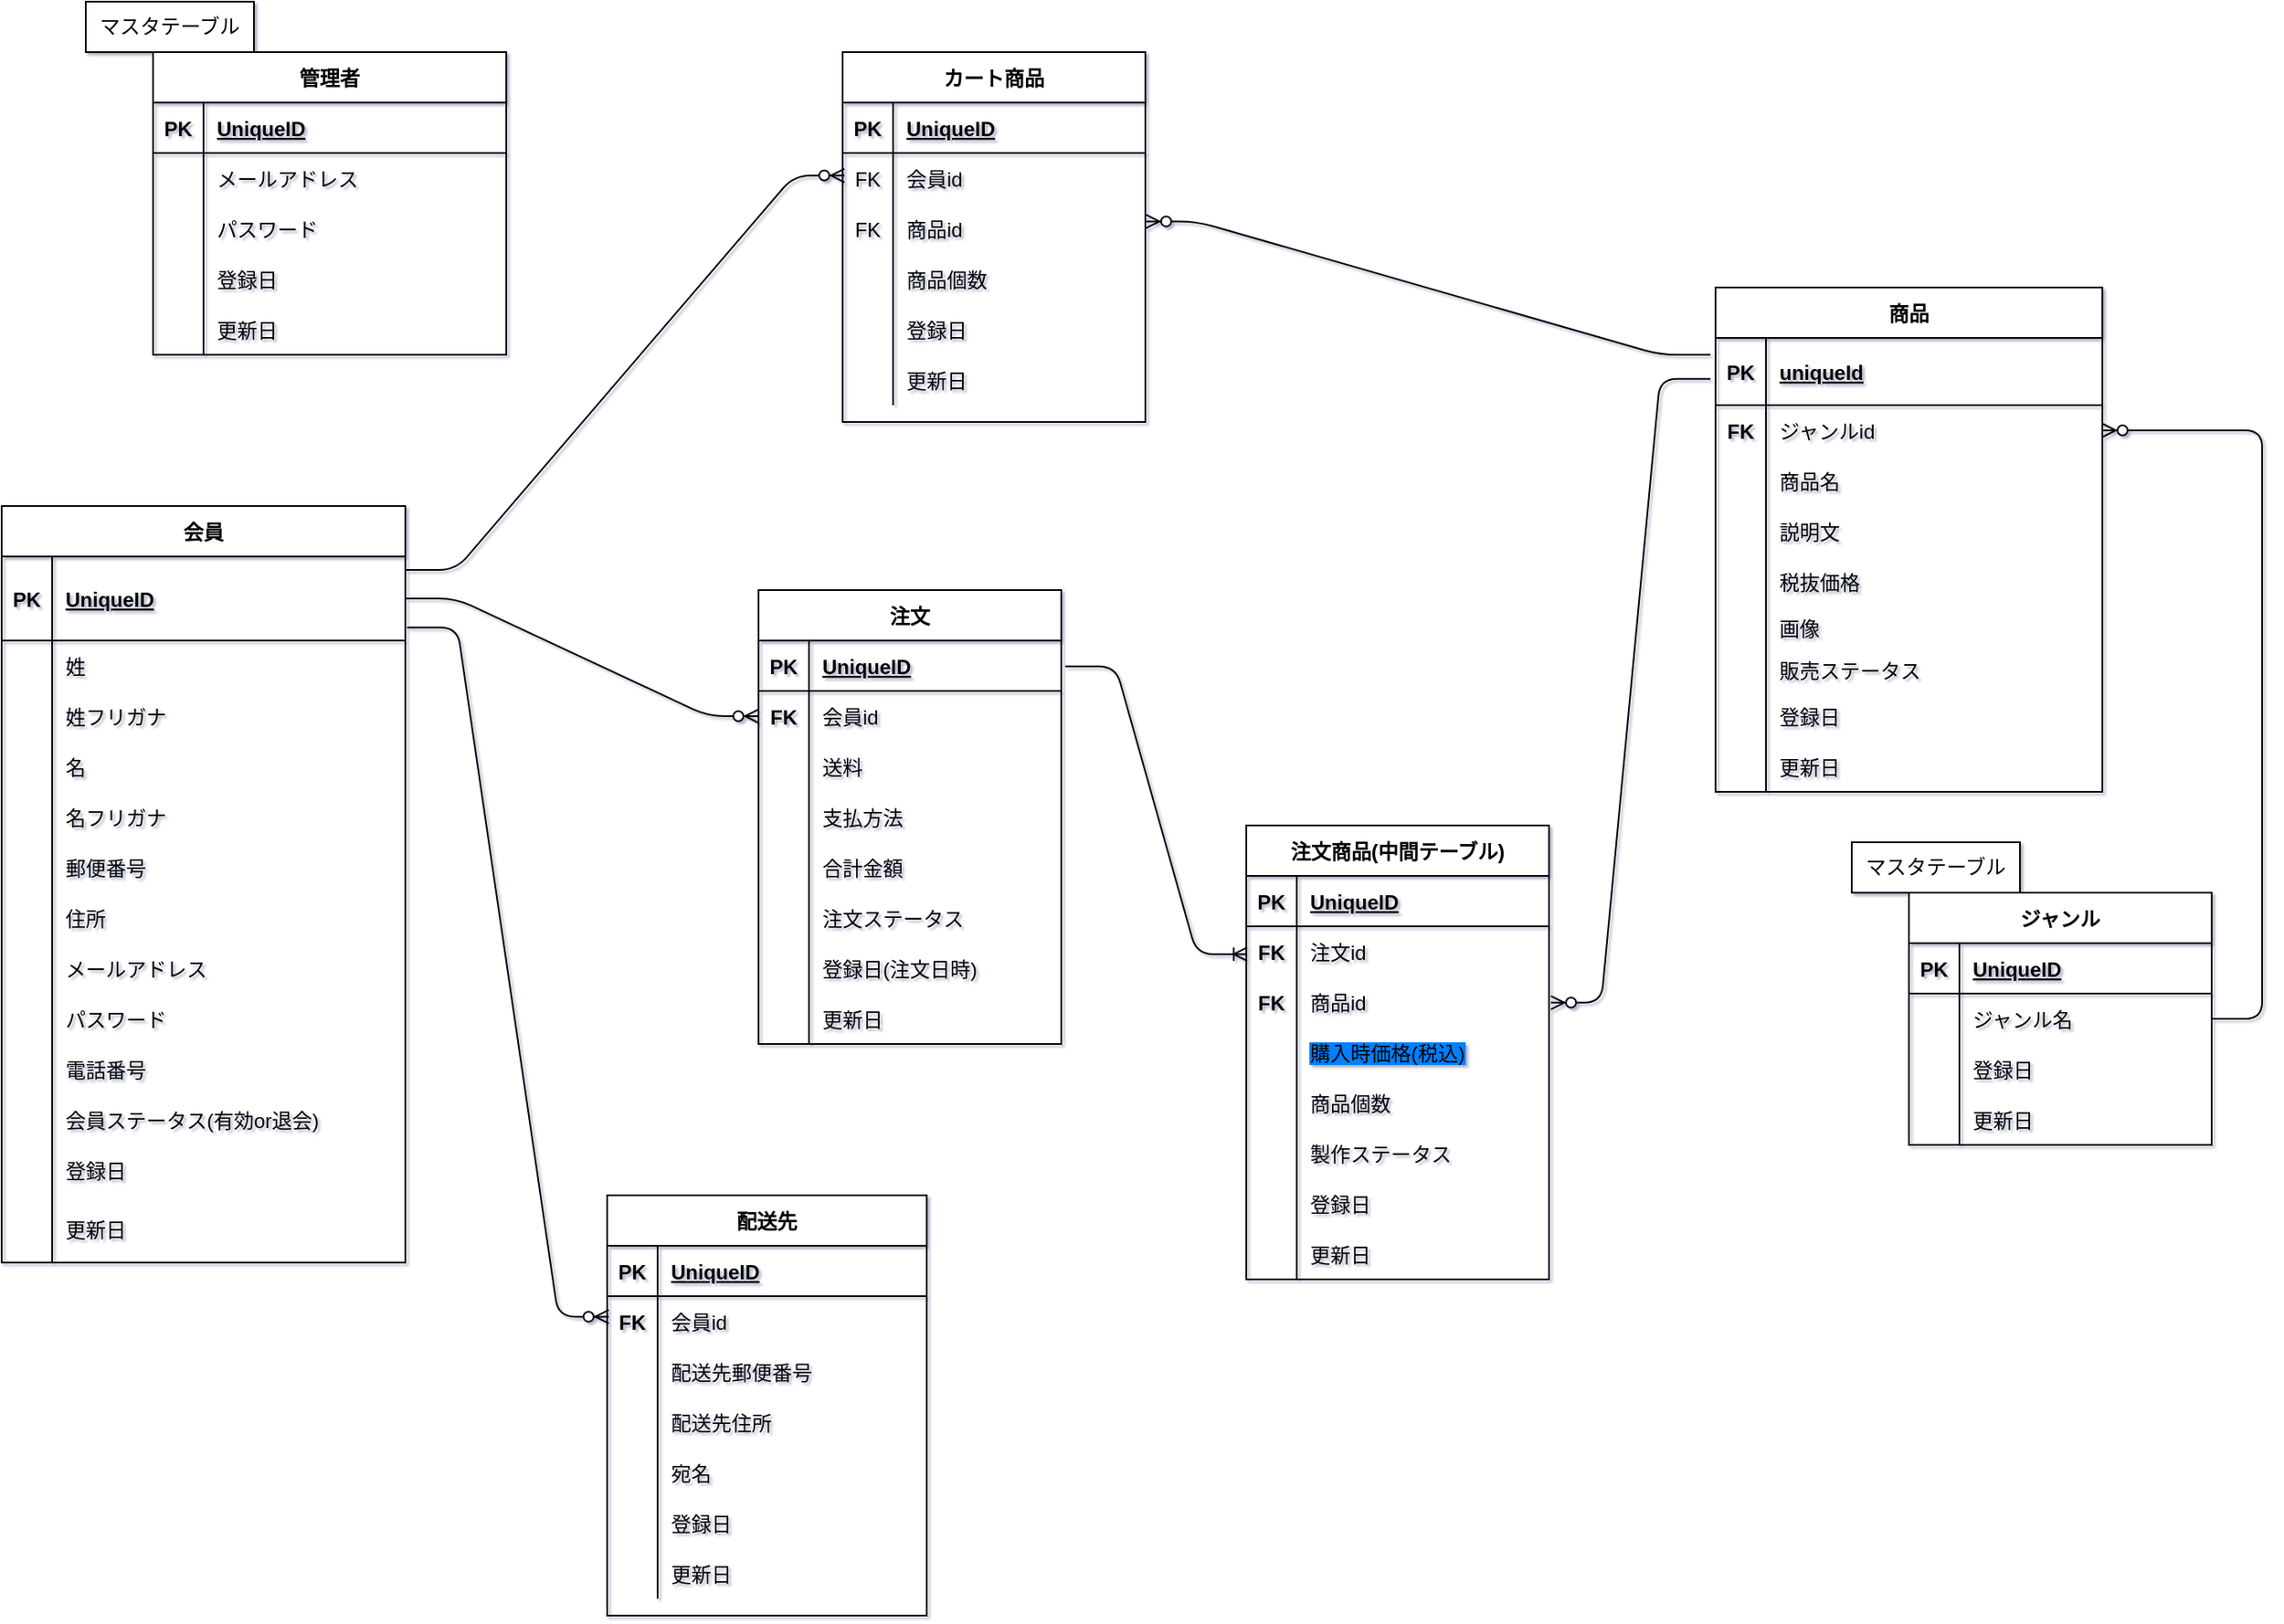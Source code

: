 <mxfile pages="2">
    <diagram id="C5RBs43oDa-KdzZeNtuy" name="ECサイトER図">
        <mxGraphModel dx="1983" dy="1856" grid="1" gridSize="10" guides="1" tooltips="1" connect="0" arrows="0" fold="1" page="1" pageScale="1" pageWidth="827" pageHeight="1169" math="0" shadow="1">
            <root>
                <mxCell id="WIyWlLk6GJQsqaUBKTNV-0"/>
                <mxCell id="WIyWlLk6GJQsqaUBKTNV-1" parent="WIyWlLk6GJQsqaUBKTNV-0"/>
                <mxCell id="15" value="会員" style="shape=table;startSize=30;container=1;collapsible=1;childLayout=tableLayout;fixedRows=1;rowLines=0;fontStyle=1;align=center;resizeLast=1;" parent="WIyWlLk6GJQsqaUBKTNV-1" vertex="1">
                    <mxGeometry x="-720" y="-850" width="240" height="450" as="geometry"/>
                </mxCell>
                <mxCell id="16" value="" style="shape=partialRectangle;collapsible=0;dropTarget=0;pointerEvents=0;fillColor=none;top=0;left=0;bottom=1;right=0;points=[[0,0.5],[1,0.5]];portConstraint=eastwest;" parent="15" vertex="1">
                    <mxGeometry y="30" width="240" height="50" as="geometry"/>
                </mxCell>
                <mxCell id="17" value="PK" style="shape=partialRectangle;connectable=0;fillColor=none;top=0;left=0;bottom=0;right=0;fontStyle=1;overflow=hidden;" parent="16" vertex="1">
                    <mxGeometry width="30" height="50" as="geometry"/>
                </mxCell>
                <mxCell id="18" value="UniqueID" style="shape=partialRectangle;connectable=0;fillColor=none;top=0;left=0;bottom=0;right=0;align=left;spacingLeft=6;fontStyle=5;overflow=hidden;" parent="16" vertex="1">
                    <mxGeometry x="30" width="210" height="50" as="geometry"/>
                </mxCell>
                <mxCell id="19" value="" style="shape=partialRectangle;collapsible=0;dropTarget=0;pointerEvents=0;fillColor=none;top=0;left=0;bottom=0;right=0;points=[[0,0.5],[1,0.5]];portConstraint=eastwest;" parent="15" vertex="1">
                    <mxGeometry y="80" width="240" height="30" as="geometry"/>
                </mxCell>
                <mxCell id="20" value="" style="shape=partialRectangle;connectable=0;fillColor=none;top=0;left=0;bottom=0;right=0;editable=1;overflow=hidden;" parent="19" vertex="1">
                    <mxGeometry width="30" height="30" as="geometry"/>
                </mxCell>
                <mxCell id="21" value="姓" style="shape=partialRectangle;connectable=0;fillColor=none;top=0;left=0;bottom=0;right=0;align=left;spacingLeft=6;overflow=hidden;" parent="19" vertex="1">
                    <mxGeometry x="30" width="210" height="30" as="geometry"/>
                </mxCell>
                <mxCell id="22" value="" style="shape=partialRectangle;collapsible=0;dropTarget=0;pointerEvents=0;fillColor=none;top=0;left=0;bottom=0;right=0;points=[[0,0.5],[1,0.5]];portConstraint=eastwest;" parent="15" vertex="1">
                    <mxGeometry y="110" width="240" height="30" as="geometry"/>
                </mxCell>
                <mxCell id="23" value="" style="shape=partialRectangle;connectable=0;fillColor=none;top=0;left=0;bottom=0;right=0;editable=1;overflow=hidden;" parent="22" vertex="1">
                    <mxGeometry width="30" height="30" as="geometry"/>
                </mxCell>
                <mxCell id="24" value="姓フリガナ" style="shape=partialRectangle;connectable=0;fillColor=none;top=0;left=0;bottom=0;right=0;align=left;spacingLeft=6;overflow=hidden;" parent="22" vertex="1">
                    <mxGeometry x="30" width="210" height="30" as="geometry"/>
                </mxCell>
                <mxCell id="25" value="" style="shape=partialRectangle;collapsible=0;dropTarget=0;pointerEvents=0;fillColor=none;top=0;left=0;bottom=0;right=0;points=[[0,0.5],[1,0.5]];portConstraint=eastwest;" parent="15" vertex="1">
                    <mxGeometry y="140" width="240" height="30" as="geometry"/>
                </mxCell>
                <mxCell id="26" value="" style="shape=partialRectangle;connectable=0;fillColor=none;top=0;left=0;bottom=0;right=0;editable=1;overflow=hidden;" parent="25" vertex="1">
                    <mxGeometry width="30" height="30" as="geometry"/>
                </mxCell>
                <mxCell id="27" value="名" style="shape=partialRectangle;connectable=0;fillColor=none;top=0;left=0;bottom=0;right=0;align=left;spacingLeft=6;overflow=hidden;" parent="25" vertex="1">
                    <mxGeometry x="30" width="210" height="30" as="geometry"/>
                </mxCell>
                <mxCell id="281" style="shape=partialRectangle;collapsible=0;dropTarget=0;pointerEvents=0;fillColor=none;top=0;left=0;bottom=0;right=0;points=[[0,0.5],[1,0.5]];portConstraint=eastwest;" parent="15" vertex="1">
                    <mxGeometry y="170" width="240" height="30" as="geometry"/>
                </mxCell>
                <mxCell id="282" style="shape=partialRectangle;connectable=0;fillColor=none;top=0;left=0;bottom=0;right=0;editable=1;overflow=hidden;" parent="281" vertex="1">
                    <mxGeometry width="30" height="30" as="geometry"/>
                </mxCell>
                <mxCell id="283" value="名フリガナ" style="shape=partialRectangle;connectable=0;fillColor=none;top=0;left=0;bottom=0;right=0;align=left;spacingLeft=6;overflow=hidden;" parent="281" vertex="1">
                    <mxGeometry x="30" width="210" height="30" as="geometry"/>
                </mxCell>
                <mxCell id="278" style="shape=partialRectangle;collapsible=0;dropTarget=0;pointerEvents=0;fillColor=none;top=0;left=0;bottom=0;right=0;points=[[0,0.5],[1,0.5]];portConstraint=eastwest;" parent="15" vertex="1">
                    <mxGeometry y="200" width="240" height="30" as="geometry"/>
                </mxCell>
                <mxCell id="279" style="shape=partialRectangle;connectable=0;fillColor=none;top=0;left=0;bottom=0;right=0;editable=1;overflow=hidden;" parent="278" vertex="1">
                    <mxGeometry width="30" height="30" as="geometry"/>
                </mxCell>
                <mxCell id="280" value="郵便番号" style="shape=partialRectangle;connectable=0;fillColor=none;top=0;left=0;bottom=0;right=0;align=left;spacingLeft=6;overflow=hidden;" parent="278" vertex="1">
                    <mxGeometry x="30" width="210" height="30" as="geometry"/>
                </mxCell>
                <mxCell id="275" style="shape=partialRectangle;collapsible=0;dropTarget=0;pointerEvents=0;fillColor=none;top=0;left=0;bottom=0;right=0;points=[[0,0.5],[1,0.5]];portConstraint=eastwest;" parent="15" vertex="1">
                    <mxGeometry y="230" width="240" height="30" as="geometry"/>
                </mxCell>
                <mxCell id="276" style="shape=partialRectangle;connectable=0;fillColor=none;top=0;left=0;bottom=0;right=0;editable=1;overflow=hidden;" parent="275" vertex="1">
                    <mxGeometry width="30" height="30" as="geometry"/>
                </mxCell>
                <mxCell id="277" value="住所" style="shape=partialRectangle;connectable=0;fillColor=none;top=0;left=0;bottom=0;right=0;align=left;spacingLeft=6;overflow=hidden;" parent="275" vertex="1">
                    <mxGeometry x="30" width="210" height="30" as="geometry"/>
                </mxCell>
                <mxCell id="272" style="shape=partialRectangle;collapsible=0;dropTarget=0;pointerEvents=0;fillColor=none;top=0;left=0;bottom=0;right=0;points=[[0,0.5],[1,0.5]];portConstraint=eastwest;" parent="15" vertex="1">
                    <mxGeometry y="260" width="240" height="30" as="geometry"/>
                </mxCell>
                <mxCell id="273" style="shape=partialRectangle;connectable=0;fillColor=none;top=0;left=0;bottom=0;right=0;editable=1;overflow=hidden;" parent="272" vertex="1">
                    <mxGeometry width="30" height="30" as="geometry"/>
                </mxCell>
                <mxCell id="274" value="メールアドレス" style="shape=partialRectangle;connectable=0;fillColor=none;top=0;left=0;bottom=0;right=0;align=left;spacingLeft=6;overflow=hidden;" parent="272" vertex="1">
                    <mxGeometry x="30" width="210" height="30" as="geometry"/>
                </mxCell>
                <mxCell id="269" style="shape=partialRectangle;collapsible=0;dropTarget=0;pointerEvents=0;fillColor=none;top=0;left=0;bottom=0;right=0;points=[[0,0.5],[1,0.5]];portConstraint=eastwest;" parent="15" vertex="1">
                    <mxGeometry y="290" width="240" height="30" as="geometry"/>
                </mxCell>
                <mxCell id="270" style="shape=partialRectangle;connectable=0;fillColor=none;top=0;left=0;bottom=0;right=0;editable=1;overflow=hidden;" parent="269" vertex="1">
                    <mxGeometry width="30" height="30" as="geometry"/>
                </mxCell>
                <mxCell id="271" value="パスワード" style="shape=partialRectangle;connectable=0;fillColor=none;top=0;left=0;bottom=0;right=0;align=left;spacingLeft=6;overflow=hidden;" parent="269" vertex="1">
                    <mxGeometry x="30" width="210" height="30" as="geometry"/>
                </mxCell>
                <mxCell id="266" style="shape=partialRectangle;collapsible=0;dropTarget=0;pointerEvents=0;fillColor=none;top=0;left=0;bottom=0;right=0;points=[[0,0.5],[1,0.5]];portConstraint=eastwest;" parent="15" vertex="1">
                    <mxGeometry y="320" width="240" height="30" as="geometry"/>
                </mxCell>
                <mxCell id="267" style="shape=partialRectangle;connectable=0;fillColor=none;top=0;left=0;bottom=0;right=0;editable=1;overflow=hidden;" parent="266" vertex="1">
                    <mxGeometry width="30" height="30" as="geometry"/>
                </mxCell>
                <mxCell id="268" value="電話番号" style="shape=partialRectangle;connectable=0;fillColor=none;top=0;left=0;bottom=0;right=0;align=left;spacingLeft=6;overflow=hidden;" parent="266" vertex="1">
                    <mxGeometry x="30" width="210" height="30" as="geometry"/>
                </mxCell>
                <mxCell id="Y-uRrjlhfEphliakF5rT-403" style="shape=partialRectangle;collapsible=0;dropTarget=0;pointerEvents=0;fillColor=none;top=0;left=0;bottom=0;right=0;points=[[0,0.5],[1,0.5]];portConstraint=eastwest;" parent="15" vertex="1">
                    <mxGeometry y="350" width="240" height="30" as="geometry"/>
                </mxCell>
                <mxCell id="Y-uRrjlhfEphliakF5rT-404" style="shape=partialRectangle;connectable=0;fillColor=none;top=0;left=0;bottom=0;right=0;editable=1;overflow=hidden;" parent="Y-uRrjlhfEphliakF5rT-403" vertex="1">
                    <mxGeometry width="30" height="30" as="geometry"/>
                </mxCell>
                <mxCell id="Y-uRrjlhfEphliakF5rT-405" value="会員ステータス(有効or退会)" style="shape=partialRectangle;connectable=0;fillColor=none;top=0;left=0;bottom=0;right=0;align=left;spacingLeft=6;overflow=hidden;" parent="Y-uRrjlhfEphliakF5rT-403" vertex="1">
                    <mxGeometry x="30" width="210" height="30" as="geometry"/>
                </mxCell>
                <mxCell id="263" style="shape=partialRectangle;collapsible=0;dropTarget=0;pointerEvents=0;fillColor=none;top=0;left=0;bottom=0;right=0;points=[[0,0.5],[1,0.5]];portConstraint=eastwest;" parent="15" vertex="1">
                    <mxGeometry y="380" width="240" height="30" as="geometry"/>
                </mxCell>
                <mxCell id="264" style="shape=partialRectangle;connectable=0;fillColor=none;top=0;left=0;bottom=0;right=0;editable=1;overflow=hidden;" parent="263" vertex="1">
                    <mxGeometry width="30" height="30" as="geometry"/>
                </mxCell>
                <mxCell id="265" value="登録日" style="shape=partialRectangle;connectable=0;fillColor=none;top=0;left=0;bottom=0;right=0;align=left;spacingLeft=6;overflow=hidden;" parent="263" vertex="1">
                    <mxGeometry x="30" width="210" height="30" as="geometry"/>
                </mxCell>
                <mxCell id="260" style="shape=partialRectangle;collapsible=0;dropTarget=0;pointerEvents=0;fillColor=none;top=0;left=0;bottom=0;right=0;points=[[0,0.5],[1,0.5]];portConstraint=eastwest;" parent="15" vertex="1">
                    <mxGeometry y="410" width="240" height="40" as="geometry"/>
                </mxCell>
                <mxCell id="261" style="shape=partialRectangle;connectable=0;fillColor=none;top=0;left=0;bottom=0;right=0;editable=1;overflow=hidden;" parent="260" vertex="1">
                    <mxGeometry width="30" height="40" as="geometry"/>
                </mxCell>
                <mxCell id="262" value="更新日" style="shape=partialRectangle;connectable=0;fillColor=none;top=0;left=0;bottom=0;right=0;align=left;spacingLeft=6;overflow=hidden;" parent="260" vertex="1">
                    <mxGeometry x="30" width="210" height="40" as="geometry"/>
                </mxCell>
                <mxCell id="28" value="商品" style="shape=table;startSize=30;container=1;collapsible=1;childLayout=tableLayout;fixedRows=1;rowLines=0;fontStyle=1;align=center;resizeLast=1;" parent="WIyWlLk6GJQsqaUBKTNV-1" vertex="1">
                    <mxGeometry x="299" y="-980" width="230" height="300" as="geometry"/>
                </mxCell>
                <mxCell id="29" value="" style="shape=partialRectangle;collapsible=0;dropTarget=0;pointerEvents=0;fillColor=none;top=0;left=0;bottom=1;right=0;points=[[0,0.5],[1,0.5]];portConstraint=eastwest;" parent="28" vertex="1">
                    <mxGeometry y="30" width="230" height="40" as="geometry"/>
                </mxCell>
                <mxCell id="30" value="PK" style="shape=partialRectangle;connectable=0;fillColor=none;top=0;left=0;bottom=0;right=0;fontStyle=1;overflow=hidden;" parent="29" vertex="1">
                    <mxGeometry width="30" height="40" as="geometry"/>
                </mxCell>
                <mxCell id="31" value="uniqueId" style="shape=partialRectangle;connectable=0;fillColor=none;top=0;left=0;bottom=0;right=0;align=left;spacingLeft=6;fontStyle=5;overflow=hidden;" parent="29" vertex="1">
                    <mxGeometry x="30" width="200" height="40" as="geometry"/>
                </mxCell>
                <mxCell id="Y-uRrjlhfEphliakF5rT-422" style="shape=partialRectangle;collapsible=0;dropTarget=0;pointerEvents=0;fillColor=none;top=0;left=0;bottom=0;right=0;points=[[0,0.5],[1,0.5]];portConstraint=eastwest;" parent="28" vertex="1">
                    <mxGeometry y="70" width="230" height="30" as="geometry"/>
                </mxCell>
                <mxCell id="Y-uRrjlhfEphliakF5rT-423" value="FK" style="shape=partialRectangle;connectable=0;fillColor=none;top=0;left=0;bottom=0;right=0;editable=1;overflow=hidden;fontStyle=1" parent="Y-uRrjlhfEphliakF5rT-422" vertex="1">
                    <mxGeometry width="30" height="30" as="geometry"/>
                </mxCell>
                <mxCell id="Y-uRrjlhfEphliakF5rT-424" value="ジャンルid" style="shape=partialRectangle;connectable=0;fillColor=none;top=0;left=0;bottom=0;right=0;align=left;spacingLeft=6;overflow=hidden;" parent="Y-uRrjlhfEphliakF5rT-422" vertex="1">
                    <mxGeometry x="30" width="200" height="30" as="geometry"/>
                </mxCell>
                <mxCell id="32" value="" style="shape=partialRectangle;collapsible=0;dropTarget=0;pointerEvents=0;fillColor=none;top=0;left=0;bottom=0;right=0;points=[[0,0.5],[1,0.5]];portConstraint=eastwest;" parent="28" vertex="1">
                    <mxGeometry y="100" width="230" height="30" as="geometry"/>
                </mxCell>
                <mxCell id="33" value="" style="shape=partialRectangle;connectable=0;fillColor=none;top=0;left=0;bottom=0;right=0;editable=1;overflow=hidden;" parent="32" vertex="1">
                    <mxGeometry width="30" height="30" as="geometry"/>
                </mxCell>
                <mxCell id="34" value="商品名" style="shape=partialRectangle;connectable=0;fillColor=none;top=0;left=0;bottom=0;right=0;align=left;spacingLeft=6;overflow=hidden;" parent="32" vertex="1">
                    <mxGeometry x="30" width="200" height="30" as="geometry"/>
                </mxCell>
                <mxCell id="35" value="" style="shape=partialRectangle;collapsible=0;dropTarget=0;pointerEvents=0;fillColor=none;top=0;left=0;bottom=0;right=0;points=[[0,0.5],[1,0.5]];portConstraint=eastwest;" parent="28" vertex="1">
                    <mxGeometry y="130" width="230" height="30" as="geometry"/>
                </mxCell>
                <mxCell id="36" value="" style="shape=partialRectangle;connectable=0;fillColor=none;top=0;left=0;bottom=0;right=0;editable=1;overflow=hidden;" parent="35" vertex="1">
                    <mxGeometry width="30" height="30" as="geometry"/>
                </mxCell>
                <mxCell id="37" value="説明文" style="shape=partialRectangle;connectable=0;fillColor=none;top=0;left=0;bottom=0;right=0;align=left;spacingLeft=6;overflow=hidden;" parent="35" vertex="1">
                    <mxGeometry x="30" width="200" height="30" as="geometry"/>
                </mxCell>
                <mxCell id="38" value="" style="shape=partialRectangle;collapsible=0;dropTarget=0;pointerEvents=0;fillColor=none;top=0;left=0;bottom=0;right=0;points=[[0,0.5],[1,0.5]];portConstraint=eastwest;" parent="28" vertex="1">
                    <mxGeometry y="160" width="230" height="30" as="geometry"/>
                </mxCell>
                <mxCell id="39" value="" style="shape=partialRectangle;connectable=0;fillColor=none;top=0;left=0;bottom=0;right=0;editable=1;overflow=hidden;" parent="38" vertex="1">
                    <mxGeometry width="30" height="30" as="geometry"/>
                </mxCell>
                <mxCell id="40" value="税抜価格" style="shape=partialRectangle;connectable=0;fillColor=none;top=0;left=0;bottom=0;right=0;align=left;spacingLeft=6;overflow=hidden;" parent="38" vertex="1">
                    <mxGeometry x="30" width="200" height="30" as="geometry"/>
                </mxCell>
                <mxCell id="220" style="shape=partialRectangle;collapsible=0;dropTarget=0;pointerEvents=0;fillColor=none;top=0;left=0;bottom=0;right=0;points=[[0,0.5],[1,0.5]];portConstraint=eastwest;" parent="28" vertex="1">
                    <mxGeometry y="190" width="230" height="25" as="geometry"/>
                </mxCell>
                <mxCell id="221" style="shape=partialRectangle;connectable=0;fillColor=none;top=0;left=0;bottom=0;right=0;editable=1;overflow=hidden;" parent="220" vertex="1">
                    <mxGeometry width="30" height="25" as="geometry"/>
                </mxCell>
                <mxCell id="222" value="画像" style="shape=partialRectangle;connectable=0;fillColor=none;top=0;left=0;bottom=0;right=0;align=left;spacingLeft=6;overflow=hidden;" parent="220" vertex="1">
                    <mxGeometry x="30" width="200" height="25" as="geometry"/>
                </mxCell>
                <mxCell id="Y-uRrjlhfEphliakF5rT-406" style="shape=partialRectangle;collapsible=0;dropTarget=0;pointerEvents=0;fillColor=none;top=0;left=0;bottom=0;right=0;points=[[0,0.5],[1,0.5]];portConstraint=eastwest;" parent="28" vertex="1">
                    <mxGeometry y="215" width="230" height="25" as="geometry"/>
                </mxCell>
                <mxCell id="Y-uRrjlhfEphliakF5rT-407" style="shape=partialRectangle;connectable=0;fillColor=none;top=0;left=0;bottom=0;right=0;editable=1;overflow=hidden;" parent="Y-uRrjlhfEphliakF5rT-406" vertex="1">
                    <mxGeometry width="30" height="25" as="geometry"/>
                </mxCell>
                <mxCell id="Y-uRrjlhfEphliakF5rT-408" value="販売ステータス" style="shape=partialRectangle;connectable=0;fillColor=none;top=0;left=0;bottom=0;right=0;align=left;spacingLeft=6;overflow=hidden;" parent="Y-uRrjlhfEphliakF5rT-406" vertex="1">
                    <mxGeometry x="30" width="200" height="25" as="geometry"/>
                </mxCell>
                <mxCell id="214" style="shape=partialRectangle;collapsible=0;dropTarget=0;pointerEvents=0;fillColor=none;top=0;left=0;bottom=0;right=0;points=[[0,0.5],[1,0.5]];portConstraint=eastwest;" parent="28" vertex="1">
                    <mxGeometry y="240" width="230" height="30" as="geometry"/>
                </mxCell>
                <mxCell id="215" style="shape=partialRectangle;connectable=0;fillColor=none;top=0;left=0;bottom=0;right=0;editable=1;overflow=hidden;" parent="214" vertex="1">
                    <mxGeometry width="30" height="30" as="geometry"/>
                </mxCell>
                <mxCell id="216" value="登録日" style="shape=partialRectangle;connectable=0;fillColor=none;top=0;left=0;bottom=0;right=0;align=left;spacingLeft=6;overflow=hidden;" parent="214" vertex="1">
                    <mxGeometry x="30" width="200" height="30" as="geometry"/>
                </mxCell>
                <mxCell id="211" style="shape=partialRectangle;collapsible=0;dropTarget=0;pointerEvents=0;fillColor=none;top=0;left=0;bottom=0;right=0;points=[[0,0.5],[1,0.5]];portConstraint=eastwest;" parent="28" vertex="1">
                    <mxGeometry y="270" width="230" height="30" as="geometry"/>
                </mxCell>
                <mxCell id="212" style="shape=partialRectangle;connectable=0;fillColor=none;top=0;left=0;bottom=0;right=0;editable=1;overflow=hidden;" parent="211" vertex="1">
                    <mxGeometry width="30" height="30" as="geometry"/>
                </mxCell>
                <mxCell id="213" value="更新日" style="shape=partialRectangle;connectable=0;fillColor=none;top=0;left=0;bottom=0;right=0;align=left;spacingLeft=6;overflow=hidden;" parent="211" vertex="1">
                    <mxGeometry x="30" width="200" height="30" as="geometry"/>
                </mxCell>
                <mxCell id="41" value="ジャンル" style="shape=table;startSize=30;container=1;collapsible=1;childLayout=tableLayout;fixedRows=1;rowLines=0;fontStyle=1;align=center;resizeLast=1;" parent="WIyWlLk6GJQsqaUBKTNV-1" vertex="1">
                    <mxGeometry x="414" y="-620" width="180" height="150" as="geometry"/>
                </mxCell>
                <mxCell id="42" value="" style="shape=partialRectangle;collapsible=0;dropTarget=0;pointerEvents=0;fillColor=none;top=0;left=0;bottom=1;right=0;points=[[0,0.5],[1,0.5]];portConstraint=eastwest;" parent="41" vertex="1">
                    <mxGeometry y="30" width="180" height="30" as="geometry"/>
                </mxCell>
                <mxCell id="43" value="PK" style="shape=partialRectangle;connectable=0;fillColor=none;top=0;left=0;bottom=0;right=0;fontStyle=1;overflow=hidden;" parent="42" vertex="1">
                    <mxGeometry width="30" height="30" as="geometry"/>
                </mxCell>
                <mxCell id="44" value="UniqueID" style="shape=partialRectangle;connectable=0;fillColor=none;top=0;left=0;bottom=0;right=0;align=left;spacingLeft=6;fontStyle=5;overflow=hidden;" parent="42" vertex="1">
                    <mxGeometry x="30" width="150" height="30" as="geometry"/>
                </mxCell>
                <mxCell id="179" style="shape=partialRectangle;collapsible=0;dropTarget=0;pointerEvents=0;fillColor=none;top=0;left=0;bottom=0;right=0;points=[[0,0.5],[1,0.5]];portConstraint=eastwest;" parent="41" vertex="1">
                    <mxGeometry y="60" width="180" height="30" as="geometry"/>
                </mxCell>
                <mxCell id="180" style="shape=partialRectangle;connectable=0;fillColor=none;top=0;left=0;bottom=0;right=0;editable=1;overflow=hidden;" parent="179" vertex="1">
                    <mxGeometry width="30" height="30" as="geometry"/>
                </mxCell>
                <mxCell id="181" value="ジャンル名" style="shape=partialRectangle;connectable=0;fillColor=none;top=0;left=0;bottom=0;right=0;align=left;spacingLeft=6;overflow=hidden;" parent="179" vertex="1">
                    <mxGeometry x="30" width="150" height="30" as="geometry"/>
                </mxCell>
                <mxCell id="206" style="shape=partialRectangle;collapsible=0;dropTarget=0;pointerEvents=0;fillColor=none;top=0;left=0;bottom=0;right=0;points=[[0,0.5],[1,0.5]];portConstraint=eastwest;" parent="41" vertex="1">
                    <mxGeometry y="90" width="180" height="30" as="geometry"/>
                </mxCell>
                <mxCell id="207" style="shape=partialRectangle;connectable=0;fillColor=none;top=0;left=0;bottom=0;right=0;editable=1;overflow=hidden;" parent="206" vertex="1">
                    <mxGeometry width="30" height="30" as="geometry"/>
                </mxCell>
                <mxCell id="208" value="登録日" style="shape=partialRectangle;connectable=0;fillColor=none;top=0;left=0;bottom=0;right=0;align=left;spacingLeft=6;overflow=hidden;" parent="206" vertex="1">
                    <mxGeometry x="30" width="150" height="30" as="geometry"/>
                </mxCell>
                <mxCell id="203" style="shape=partialRectangle;collapsible=0;dropTarget=0;pointerEvents=0;fillColor=none;top=0;left=0;bottom=0;right=0;points=[[0,0.5],[1,0.5]];portConstraint=eastwest;" parent="41" vertex="1">
                    <mxGeometry y="120" width="180" height="30" as="geometry"/>
                </mxCell>
                <mxCell id="204" style="shape=partialRectangle;connectable=0;fillColor=none;top=0;left=0;bottom=0;right=0;editable=1;overflow=hidden;" parent="203" vertex="1">
                    <mxGeometry width="30" height="30" as="geometry"/>
                </mxCell>
                <mxCell id="205" value="更新日" style="shape=partialRectangle;connectable=0;fillColor=none;top=0;left=0;bottom=0;right=0;align=left;spacingLeft=6;overflow=hidden;" parent="203" vertex="1">
                    <mxGeometry x="30" width="150" height="30" as="geometry"/>
                </mxCell>
                <mxCell id="83" value="注文" style="shape=table;startSize=30;container=1;collapsible=1;childLayout=tableLayout;fixedRows=1;rowLines=0;fontStyle=1;align=center;resizeLast=1;" parent="WIyWlLk6GJQsqaUBKTNV-1" vertex="1">
                    <mxGeometry x="-270" y="-800" width="180" height="270" as="geometry"/>
                </mxCell>
                <mxCell id="84" value="" style="shape=partialRectangle;collapsible=0;dropTarget=0;pointerEvents=0;fillColor=none;top=0;left=0;bottom=1;right=0;points=[[0,0.5],[1,0.5]];portConstraint=eastwest;" parent="83" vertex="1">
                    <mxGeometry y="30" width="180" height="30" as="geometry"/>
                </mxCell>
                <mxCell id="85" value="PK" style="shape=partialRectangle;connectable=0;fillColor=none;top=0;left=0;bottom=0;right=0;fontStyle=1;overflow=hidden;" parent="84" vertex="1">
                    <mxGeometry width="30" height="30" as="geometry"/>
                </mxCell>
                <mxCell id="86" value="UniqueID" style="shape=partialRectangle;connectable=0;fillColor=none;top=0;left=0;bottom=0;right=0;align=left;spacingLeft=6;fontStyle=5;overflow=hidden;" parent="84" vertex="1">
                    <mxGeometry x="30" width="150" height="30" as="geometry"/>
                </mxCell>
                <mxCell id="87" value="" style="shape=partialRectangle;collapsible=0;dropTarget=0;pointerEvents=0;fillColor=none;top=0;left=0;bottom=0;right=0;points=[[0,0.5],[1,0.5]];portConstraint=eastwest;" parent="83" vertex="1">
                    <mxGeometry y="60" width="180" height="30" as="geometry"/>
                </mxCell>
                <mxCell id="88" value="FK" style="shape=partialRectangle;connectable=0;fillColor=none;top=0;left=0;bottom=0;right=0;editable=1;overflow=hidden;fontStyle=1" parent="87" vertex="1">
                    <mxGeometry width="30" height="30" as="geometry"/>
                </mxCell>
                <mxCell id="89" value="会員id" style="shape=partialRectangle;connectable=0;fillColor=none;top=0;left=0;bottom=0;right=0;align=left;spacingLeft=6;overflow=hidden;" parent="87" vertex="1">
                    <mxGeometry x="30" width="150" height="30" as="geometry"/>
                </mxCell>
                <mxCell id="90" value="" style="shape=partialRectangle;collapsible=0;dropTarget=0;pointerEvents=0;fillColor=none;top=0;left=0;bottom=0;right=0;points=[[0,0.5],[1,0.5]];portConstraint=eastwest;" parent="83" vertex="1">
                    <mxGeometry y="90" width="180" height="30" as="geometry"/>
                </mxCell>
                <mxCell id="91" value="" style="shape=partialRectangle;connectable=0;fillColor=none;top=0;left=0;bottom=0;right=0;editable=1;overflow=hidden;" parent="90" vertex="1">
                    <mxGeometry width="30" height="30" as="geometry"/>
                </mxCell>
                <mxCell id="92" value="送料" style="shape=partialRectangle;connectable=0;fillColor=none;top=0;left=0;bottom=0;right=0;align=left;spacingLeft=6;overflow=hidden;" parent="90" vertex="1">
                    <mxGeometry x="30" width="150" height="30" as="geometry"/>
                </mxCell>
                <mxCell id="Y-uRrjlhfEphliakF5rT-425" style="shape=partialRectangle;collapsible=0;dropTarget=0;pointerEvents=0;fillColor=none;top=0;left=0;bottom=0;right=0;points=[[0,0.5],[1,0.5]];portConstraint=eastwest;" parent="83" vertex="1">
                    <mxGeometry y="120" width="180" height="30" as="geometry"/>
                </mxCell>
                <mxCell id="Y-uRrjlhfEphliakF5rT-426" style="shape=partialRectangle;connectable=0;fillColor=none;top=0;left=0;bottom=0;right=0;editable=1;overflow=hidden;" parent="Y-uRrjlhfEphliakF5rT-425" vertex="1">
                    <mxGeometry width="30" height="30" as="geometry"/>
                </mxCell>
                <mxCell id="Y-uRrjlhfEphliakF5rT-427" value="支払方法" style="shape=partialRectangle;connectable=0;fillColor=none;top=0;left=0;bottom=0;right=0;align=left;spacingLeft=6;overflow=hidden;" parent="Y-uRrjlhfEphliakF5rT-425" vertex="1">
                    <mxGeometry x="30" width="150" height="30" as="geometry"/>
                </mxCell>
                <mxCell id="Y-uRrjlhfEphliakF5rT-428" style="shape=partialRectangle;collapsible=0;dropTarget=0;pointerEvents=0;fillColor=none;top=0;left=0;bottom=0;right=0;points=[[0,0.5],[1,0.5]];portConstraint=eastwest;" parent="83" vertex="1">
                    <mxGeometry y="150" width="180" height="30" as="geometry"/>
                </mxCell>
                <mxCell id="Y-uRrjlhfEphliakF5rT-429" style="shape=partialRectangle;connectable=0;fillColor=none;top=0;left=0;bottom=0;right=0;editable=1;overflow=hidden;" parent="Y-uRrjlhfEphliakF5rT-428" vertex="1">
                    <mxGeometry width="30" height="30" as="geometry"/>
                </mxCell>
                <mxCell id="Y-uRrjlhfEphliakF5rT-430" value="合計金額" style="shape=partialRectangle;connectable=0;fillColor=none;top=0;left=0;bottom=0;right=0;align=left;spacingLeft=6;overflow=hidden;" parent="Y-uRrjlhfEphliakF5rT-428" vertex="1">
                    <mxGeometry x="30" width="150" height="30" as="geometry"/>
                </mxCell>
                <mxCell id="Y-uRrjlhfEphliakF5rT-409" style="shape=partialRectangle;collapsible=0;dropTarget=0;pointerEvents=0;fillColor=none;top=0;left=0;bottom=0;right=0;points=[[0,0.5],[1,0.5]];portConstraint=eastwest;" parent="83" vertex="1">
                    <mxGeometry y="180" width="180" height="30" as="geometry"/>
                </mxCell>
                <mxCell id="Y-uRrjlhfEphliakF5rT-410" style="shape=partialRectangle;connectable=0;fillColor=none;top=0;left=0;bottom=0;right=0;editable=1;overflow=hidden;" parent="Y-uRrjlhfEphliakF5rT-409" vertex="1">
                    <mxGeometry width="30" height="30" as="geometry"/>
                </mxCell>
                <mxCell id="Y-uRrjlhfEphliakF5rT-411" value="注文ステータス" style="shape=partialRectangle;connectable=0;fillColor=none;top=0;left=0;bottom=0;right=0;align=left;spacingLeft=6;overflow=hidden;" parent="Y-uRrjlhfEphliakF5rT-409" vertex="1">
                    <mxGeometry x="30" width="150" height="30" as="geometry"/>
                </mxCell>
                <mxCell id="93" value="" style="shape=partialRectangle;collapsible=0;dropTarget=0;pointerEvents=0;fillColor=none;top=0;left=0;bottom=0;right=0;points=[[0,0.5],[1,0.5]];portConstraint=eastwest;" parent="83" vertex="1">
                    <mxGeometry y="210" width="180" height="30" as="geometry"/>
                </mxCell>
                <mxCell id="94" value="" style="shape=partialRectangle;connectable=0;fillColor=none;top=0;left=0;bottom=0;right=0;editable=1;overflow=hidden;" parent="93" vertex="1">
                    <mxGeometry width="30" height="30" as="geometry"/>
                </mxCell>
                <mxCell id="95" value="登録日(注文日時)" style="shape=partialRectangle;connectable=0;fillColor=none;top=0;left=0;bottom=0;right=0;align=left;spacingLeft=6;overflow=hidden;" parent="93" vertex="1">
                    <mxGeometry x="30" width="150" height="30" as="geometry"/>
                </mxCell>
                <mxCell id="223" style="shape=partialRectangle;collapsible=0;dropTarget=0;pointerEvents=0;fillColor=none;top=0;left=0;bottom=0;right=0;points=[[0,0.5],[1,0.5]];portConstraint=eastwest;" parent="83" vertex="1">
                    <mxGeometry y="240" width="180" height="30" as="geometry"/>
                </mxCell>
                <mxCell id="224" style="shape=partialRectangle;connectable=0;fillColor=none;top=0;left=0;bottom=0;right=0;editable=1;overflow=hidden;" parent="223" vertex="1">
                    <mxGeometry width="30" height="30" as="geometry"/>
                </mxCell>
                <mxCell id="225" value="更新日" style="shape=partialRectangle;connectable=0;fillColor=none;top=0;left=0;bottom=0;right=0;align=left;spacingLeft=6;overflow=hidden;" parent="223" vertex="1">
                    <mxGeometry x="30" width="150" height="30" as="geometry"/>
                </mxCell>
                <mxCell id="96" value="配送先" style="shape=table;startSize=30;container=1;collapsible=1;childLayout=tableLayout;fixedRows=1;rowLines=0;fontStyle=1;align=center;resizeLast=1;" parent="WIyWlLk6GJQsqaUBKTNV-1" vertex="1">
                    <mxGeometry x="-360" y="-440" width="190" height="250" as="geometry"/>
                </mxCell>
                <mxCell id="97" value="" style="shape=partialRectangle;collapsible=0;dropTarget=0;pointerEvents=0;fillColor=none;top=0;left=0;bottom=1;right=0;points=[[0,0.5],[1,0.5]];portConstraint=eastwest;" parent="96" vertex="1">
                    <mxGeometry y="30" width="190" height="30" as="geometry"/>
                </mxCell>
                <mxCell id="98" value="PK" style="shape=partialRectangle;connectable=0;fillColor=none;top=0;left=0;bottom=0;right=0;fontStyle=1;overflow=hidden;" parent="97" vertex="1">
                    <mxGeometry width="30" height="30" as="geometry"/>
                </mxCell>
                <mxCell id="99" value="UniqueID" style="shape=partialRectangle;connectable=0;fillColor=none;top=0;left=0;bottom=0;right=0;align=left;spacingLeft=6;fontStyle=5;overflow=hidden;" parent="97" vertex="1">
                    <mxGeometry x="30" width="160" height="30" as="geometry"/>
                </mxCell>
                <mxCell id="257" style="shape=partialRectangle;collapsible=0;dropTarget=0;pointerEvents=0;fillColor=none;top=0;left=0;bottom=0;right=0;points=[[0,0.5],[1,0.5]];portConstraint=eastwest;" parent="96" vertex="1">
                    <mxGeometry y="60" width="190" height="30" as="geometry"/>
                </mxCell>
                <mxCell id="258" value="FK" style="shape=partialRectangle;connectable=0;fillColor=none;top=0;left=0;bottom=0;right=0;editable=1;overflow=hidden;fontStyle=1" parent="257" vertex="1">
                    <mxGeometry width="30" height="30" as="geometry"/>
                </mxCell>
                <mxCell id="259" value="会員id" style="shape=partialRectangle;connectable=0;fillColor=none;top=0;left=0;bottom=0;right=0;align=left;spacingLeft=6;overflow=hidden;" parent="257" vertex="1">
                    <mxGeometry x="30" width="160" height="30" as="geometry"/>
                </mxCell>
                <mxCell id="100" value="" style="shape=partialRectangle;collapsible=0;dropTarget=0;pointerEvents=0;fillColor=none;top=0;left=0;bottom=0;right=0;points=[[0,0.5],[1,0.5]];portConstraint=eastwest;" parent="96" vertex="1">
                    <mxGeometry y="90" width="190" height="30" as="geometry"/>
                </mxCell>
                <mxCell id="101" value="" style="shape=partialRectangle;connectable=0;fillColor=none;top=0;left=0;bottom=0;right=0;editable=1;overflow=hidden;" parent="100" vertex="1">
                    <mxGeometry width="30" height="30" as="geometry"/>
                </mxCell>
                <mxCell id="102" value="配送先郵便番号" style="shape=partialRectangle;connectable=0;fillColor=none;top=0;left=0;bottom=0;right=0;align=left;spacingLeft=6;overflow=hidden;" parent="100" vertex="1">
                    <mxGeometry x="30" width="160" height="30" as="geometry"/>
                </mxCell>
                <mxCell id="103" value="" style="shape=partialRectangle;collapsible=0;dropTarget=0;pointerEvents=0;fillColor=none;top=0;left=0;bottom=0;right=0;points=[[0,0.5],[1,0.5]];portConstraint=eastwest;" parent="96" vertex="1">
                    <mxGeometry y="120" width="190" height="30" as="geometry"/>
                </mxCell>
                <mxCell id="104" value="" style="shape=partialRectangle;connectable=0;fillColor=none;top=0;left=0;bottom=0;right=0;editable=1;overflow=hidden;" parent="103" vertex="1">
                    <mxGeometry width="30" height="30" as="geometry"/>
                </mxCell>
                <mxCell id="105" value="配送先住所" style="shape=partialRectangle;connectable=0;fillColor=none;top=0;left=0;bottom=0;right=0;align=left;spacingLeft=6;overflow=hidden;" parent="103" vertex="1">
                    <mxGeometry x="30" width="160" height="30" as="geometry"/>
                </mxCell>
                <mxCell id="106" value="" style="shape=partialRectangle;collapsible=0;dropTarget=0;pointerEvents=0;fillColor=none;top=0;left=0;bottom=0;right=0;points=[[0,0.5],[1,0.5]];portConstraint=eastwest;" parent="96" vertex="1">
                    <mxGeometry y="150" width="190" height="30" as="geometry"/>
                </mxCell>
                <mxCell id="107" value="" style="shape=partialRectangle;connectable=0;fillColor=none;top=0;left=0;bottom=0;right=0;editable=1;overflow=hidden;" parent="106" vertex="1">
                    <mxGeometry width="30" height="30" as="geometry"/>
                </mxCell>
                <mxCell id="108" value="宛名" style="shape=partialRectangle;connectable=0;fillColor=none;top=0;left=0;bottom=0;right=0;align=left;spacingLeft=6;overflow=hidden;" parent="106" vertex="1">
                    <mxGeometry x="30" width="160" height="30" as="geometry"/>
                </mxCell>
                <mxCell id="360" style="shape=partialRectangle;collapsible=0;dropTarget=0;pointerEvents=0;fillColor=none;top=0;left=0;bottom=0;right=0;points=[[0,0.5],[1,0.5]];portConstraint=eastwest;" parent="96" vertex="1">
                    <mxGeometry y="180" width="190" height="30" as="geometry"/>
                </mxCell>
                <mxCell id="361" style="shape=partialRectangle;connectable=0;fillColor=none;top=0;left=0;bottom=0;right=0;editable=1;overflow=hidden;" parent="360" vertex="1">
                    <mxGeometry width="30" height="30" as="geometry"/>
                </mxCell>
                <mxCell id="362" value="登録日" style="shape=partialRectangle;connectable=0;fillColor=none;top=0;left=0;bottom=0;right=0;align=left;spacingLeft=6;overflow=hidden;" parent="360" vertex="1">
                    <mxGeometry x="30" width="160" height="30" as="geometry"/>
                </mxCell>
                <mxCell id="357" style="shape=partialRectangle;collapsible=0;dropTarget=0;pointerEvents=0;fillColor=none;top=0;left=0;bottom=0;right=0;points=[[0,0.5],[1,0.5]];portConstraint=eastwest;" parent="96" vertex="1">
                    <mxGeometry y="210" width="190" height="30" as="geometry"/>
                </mxCell>
                <mxCell id="358" style="shape=partialRectangle;connectable=0;fillColor=none;top=0;left=0;bottom=0;right=0;editable=1;overflow=hidden;" parent="357" vertex="1">
                    <mxGeometry width="30" height="30" as="geometry"/>
                </mxCell>
                <mxCell id="359" value="更新日" style="shape=partialRectangle;connectable=0;fillColor=none;top=0;left=0;bottom=0;right=0;align=left;spacingLeft=6;overflow=hidden;" parent="357" vertex="1">
                    <mxGeometry x="30" width="160" height="30" as="geometry"/>
                </mxCell>
                <mxCell id="136" value="注文商品(中間テーブル)" style="shape=table;startSize=30;container=1;collapsible=1;childLayout=tableLayout;fixedRows=1;rowLines=0;fontStyle=1;align=center;resizeLast=1;" parent="WIyWlLk6GJQsqaUBKTNV-1" vertex="1">
                    <mxGeometry x="20" y="-660" width="180" height="270" as="geometry"/>
                </mxCell>
                <mxCell id="137" value="" style="shape=partialRectangle;collapsible=0;dropTarget=0;pointerEvents=0;fillColor=none;top=0;left=0;bottom=1;right=0;points=[[0,0.5],[1,0.5]];portConstraint=eastwest;" parent="136" vertex="1">
                    <mxGeometry y="30" width="180" height="30" as="geometry"/>
                </mxCell>
                <mxCell id="138" value="PK" style="shape=partialRectangle;connectable=0;fillColor=none;top=0;left=0;bottom=0;right=0;fontStyle=1;overflow=hidden;" parent="137" vertex="1">
                    <mxGeometry width="30" height="30" as="geometry"/>
                </mxCell>
                <mxCell id="139" value="UniqueID" style="shape=partialRectangle;connectable=0;fillColor=none;top=0;left=0;bottom=0;right=0;align=left;spacingLeft=6;fontStyle=5;overflow=hidden;" parent="137" vertex="1">
                    <mxGeometry x="30" width="150" height="30" as="geometry"/>
                </mxCell>
                <mxCell id="140" value="" style="shape=partialRectangle;collapsible=0;dropTarget=0;pointerEvents=0;fillColor=none;top=0;left=0;bottom=0;right=0;points=[[0,0.5],[1,0.5]];portConstraint=eastwest;" parent="136" vertex="1">
                    <mxGeometry y="60" width="180" height="30" as="geometry"/>
                </mxCell>
                <mxCell id="141" value="FK" style="shape=partialRectangle;connectable=0;fillColor=none;top=0;left=0;bottom=0;right=0;editable=1;overflow=hidden;fontStyle=1" parent="140" vertex="1">
                    <mxGeometry width="30" height="30" as="geometry"/>
                </mxCell>
                <mxCell id="142" value="注文id" style="shape=partialRectangle;connectable=0;fillColor=none;top=0;left=0;bottom=0;right=0;align=left;spacingLeft=6;overflow=hidden;" parent="140" vertex="1">
                    <mxGeometry x="30" width="150" height="30" as="geometry"/>
                </mxCell>
                <mxCell id="Y-uRrjlhfEphliakF5rT-362" style="shape=partialRectangle;collapsible=0;dropTarget=0;pointerEvents=0;fillColor=none;top=0;left=0;bottom=0;right=0;points=[[0,0.5],[1,0.5]];portConstraint=eastwest;" parent="136" vertex="1">
                    <mxGeometry y="90" width="180" height="30" as="geometry"/>
                </mxCell>
                <mxCell id="Y-uRrjlhfEphliakF5rT-363" value="FK" style="shape=partialRectangle;connectable=0;fillColor=none;top=0;left=0;bottom=0;right=0;editable=1;overflow=hidden;fontStyle=1" parent="Y-uRrjlhfEphliakF5rT-362" vertex="1">
                    <mxGeometry width="30" height="30" as="geometry"/>
                </mxCell>
                <mxCell id="Y-uRrjlhfEphliakF5rT-364" value="商品id" style="shape=partialRectangle;connectable=0;fillColor=none;top=0;left=0;bottom=0;right=0;align=left;spacingLeft=6;overflow=hidden;" parent="Y-uRrjlhfEphliakF5rT-362" vertex="1">
                    <mxGeometry x="30" width="150" height="30" as="geometry"/>
                </mxCell>
                <mxCell id="363" style="shape=partialRectangle;collapsible=0;dropTarget=0;pointerEvents=0;fillColor=none;top=0;left=0;bottom=0;right=0;points=[[0,0.5],[1,0.5]];portConstraint=eastwest;" vertex="1" parent="136">
                    <mxGeometry y="120" width="180" height="30" as="geometry"/>
                </mxCell>
                <mxCell id="364" style="shape=partialRectangle;connectable=0;fillColor=none;top=0;left=0;bottom=0;right=0;editable=1;overflow=hidden;" vertex="1" parent="363">
                    <mxGeometry width="30" height="30" as="geometry"/>
                </mxCell>
                <mxCell id="365" value="購入時価格(税込)" style="shape=partialRectangle;connectable=0;fillColor=none;top=0;left=0;bottom=0;right=0;align=left;spacingLeft=6;overflow=hidden;labelBackgroundColor=#007FFF;" vertex="1" parent="363">
                    <mxGeometry x="30" width="150" height="30" as="geometry"/>
                </mxCell>
                <mxCell id="146" value="" style="shape=partialRectangle;collapsible=0;dropTarget=0;pointerEvents=0;fillColor=none;top=0;left=0;bottom=0;right=0;points=[[0,0.5],[1,0.5]];portConstraint=eastwest;" parent="136" vertex="1">
                    <mxGeometry y="150" width="180" height="30" as="geometry"/>
                </mxCell>
                <mxCell id="147" value="" style="shape=partialRectangle;connectable=0;fillColor=none;top=0;left=0;bottom=0;right=0;editable=1;overflow=hidden;" parent="146" vertex="1">
                    <mxGeometry width="30" height="30" as="geometry"/>
                </mxCell>
                <mxCell id="148" value="商品個数" style="shape=partialRectangle;connectable=0;fillColor=none;top=0;left=0;bottom=0;right=0;align=left;spacingLeft=6;overflow=hidden;" parent="146" vertex="1">
                    <mxGeometry x="30" width="150" height="30" as="geometry"/>
                </mxCell>
                <mxCell id="Y-uRrjlhfEphliakF5rT-412" style="shape=partialRectangle;collapsible=0;dropTarget=0;pointerEvents=0;fillColor=none;top=0;left=0;bottom=0;right=0;points=[[0,0.5],[1,0.5]];portConstraint=eastwest;" parent="136" vertex="1">
                    <mxGeometry y="180" width="180" height="30" as="geometry"/>
                </mxCell>
                <mxCell id="Y-uRrjlhfEphliakF5rT-413" style="shape=partialRectangle;connectable=0;fillColor=none;top=0;left=0;bottom=0;right=0;editable=1;overflow=hidden;" parent="Y-uRrjlhfEphliakF5rT-412" vertex="1">
                    <mxGeometry width="30" height="30" as="geometry"/>
                </mxCell>
                <mxCell id="Y-uRrjlhfEphliakF5rT-414" value="製作ステータス" style="shape=partialRectangle;connectable=0;fillColor=none;top=0;left=0;bottom=0;right=0;align=left;spacingLeft=6;overflow=hidden;" parent="Y-uRrjlhfEphliakF5rT-412" vertex="1">
                    <mxGeometry x="30" width="150" height="30" as="geometry"/>
                </mxCell>
                <mxCell id="229" style="shape=partialRectangle;collapsible=0;dropTarget=0;pointerEvents=0;fillColor=none;top=0;left=0;bottom=0;right=0;points=[[0,0.5],[1,0.5]];portConstraint=eastwest;" parent="136" vertex="1">
                    <mxGeometry y="210" width="180" height="30" as="geometry"/>
                </mxCell>
                <mxCell id="230" style="shape=partialRectangle;connectable=0;fillColor=none;top=0;left=0;bottom=0;right=0;editable=1;overflow=hidden;" parent="229" vertex="1">
                    <mxGeometry width="30" height="30" as="geometry"/>
                </mxCell>
                <mxCell id="231" value="登録日" style="shape=partialRectangle;connectable=0;fillColor=none;top=0;left=0;bottom=0;right=0;align=left;spacingLeft=6;overflow=hidden;" parent="229" vertex="1">
                    <mxGeometry x="30" width="150" height="30" as="geometry"/>
                </mxCell>
                <mxCell id="226" style="shape=partialRectangle;collapsible=0;dropTarget=0;pointerEvents=0;fillColor=none;top=0;left=0;bottom=0;right=0;points=[[0,0.5],[1,0.5]];portConstraint=eastwest;" parent="136" vertex="1">
                    <mxGeometry y="240" width="180" height="30" as="geometry"/>
                </mxCell>
                <mxCell id="227" style="shape=partialRectangle;connectable=0;fillColor=none;top=0;left=0;bottom=0;right=0;editable=1;overflow=hidden;" parent="226" vertex="1">
                    <mxGeometry width="30" height="30" as="geometry"/>
                </mxCell>
                <mxCell id="228" value="更新日" style="shape=partialRectangle;connectable=0;fillColor=none;top=0;left=0;bottom=0;right=0;align=left;spacingLeft=6;overflow=hidden;" parent="226" vertex="1">
                    <mxGeometry x="30" width="150" height="30" as="geometry"/>
                </mxCell>
                <mxCell id="153" value="" style="edgeStyle=entityRelationEdgeStyle;fontSize=12;html=1;endArrow=ERoneToMany;exitX=1.013;exitY=0.514;exitDx=0;exitDy=0;exitPerimeter=0;entryX=0.003;entryY=0.553;entryDx=0;entryDy=0;entryPerimeter=0;" parent="WIyWlLk6GJQsqaUBKTNV-1" source="84" target="140" edge="1">
                    <mxGeometry width="100" height="100" relative="1" as="geometry">
                        <mxPoint x="10" y="-730" as="sourcePoint"/>
                        <mxPoint x="1050" y="360" as="targetPoint"/>
                    </mxGeometry>
                </mxCell>
                <mxCell id="255" value="マスタテーブル" style="rounded=0;whiteSpace=wrap;html=1;" parent="WIyWlLk6GJQsqaUBKTNV-1" vertex="1">
                    <mxGeometry x="380" y="-650" width="100" height="30" as="geometry"/>
                </mxCell>
                <mxCell id="Y-uRrjlhfEphliakF5rT-366" value="管理者" style="shape=table;startSize=30;container=1;collapsible=1;childLayout=tableLayout;fixedRows=1;rowLines=0;fontStyle=1;align=center;resizeLast=1;" parent="WIyWlLk6GJQsqaUBKTNV-1" vertex="1">
                    <mxGeometry x="-630" y="-1120" width="210" height="180" as="geometry"/>
                </mxCell>
                <mxCell id="Y-uRrjlhfEphliakF5rT-367" value="" style="shape=partialRectangle;collapsible=0;dropTarget=0;pointerEvents=0;fillColor=none;top=0;left=0;bottom=1;right=0;points=[[0,0.5],[1,0.5]];portConstraint=eastwest;" parent="Y-uRrjlhfEphliakF5rT-366" vertex="1">
                    <mxGeometry y="30" width="210" height="30" as="geometry"/>
                </mxCell>
                <mxCell id="Y-uRrjlhfEphliakF5rT-368" value="PK" style="shape=partialRectangle;connectable=0;fillColor=none;top=0;left=0;bottom=0;right=0;fontStyle=1;overflow=hidden;" parent="Y-uRrjlhfEphliakF5rT-367" vertex="1">
                    <mxGeometry width="30" height="30" as="geometry"/>
                </mxCell>
                <mxCell id="Y-uRrjlhfEphliakF5rT-369" value="UniqueID" style="shape=partialRectangle;connectable=0;fillColor=none;top=0;left=0;bottom=0;right=0;align=left;spacingLeft=6;fontStyle=5;overflow=hidden;" parent="Y-uRrjlhfEphliakF5rT-367" vertex="1">
                    <mxGeometry x="30" width="180" height="30" as="geometry"/>
                </mxCell>
                <mxCell id="Y-uRrjlhfEphliakF5rT-370" value="" style="shape=partialRectangle;collapsible=0;dropTarget=0;pointerEvents=0;fillColor=none;top=0;left=0;bottom=0;right=0;points=[[0,0.5],[1,0.5]];portConstraint=eastwest;" parent="Y-uRrjlhfEphliakF5rT-366" vertex="1">
                    <mxGeometry y="60" width="210" height="30" as="geometry"/>
                </mxCell>
                <mxCell id="Y-uRrjlhfEphliakF5rT-371" value="" style="shape=partialRectangle;connectable=0;fillColor=none;top=0;left=0;bottom=0;right=0;editable=1;overflow=hidden;" parent="Y-uRrjlhfEphliakF5rT-370" vertex="1">
                    <mxGeometry width="30" height="30" as="geometry"/>
                </mxCell>
                <mxCell id="Y-uRrjlhfEphliakF5rT-372" value="メールアドレス" style="shape=partialRectangle;connectable=0;fillColor=none;top=0;left=0;bottom=0;right=0;align=left;spacingLeft=6;overflow=hidden;" parent="Y-uRrjlhfEphliakF5rT-370" vertex="1">
                    <mxGeometry x="30" width="180" height="30" as="geometry"/>
                </mxCell>
                <mxCell id="Y-uRrjlhfEphliakF5rT-373" value="" style="shape=partialRectangle;collapsible=0;dropTarget=0;pointerEvents=0;fillColor=none;top=0;left=0;bottom=0;right=0;points=[[0,0.5],[1,0.5]];portConstraint=eastwest;" parent="Y-uRrjlhfEphliakF5rT-366" vertex="1">
                    <mxGeometry y="90" width="210" height="30" as="geometry"/>
                </mxCell>
                <mxCell id="Y-uRrjlhfEphliakF5rT-374" value="" style="shape=partialRectangle;connectable=0;fillColor=none;top=0;left=0;bottom=0;right=0;editable=1;overflow=hidden;" parent="Y-uRrjlhfEphliakF5rT-373" vertex="1">
                    <mxGeometry width="30" height="30" as="geometry"/>
                </mxCell>
                <mxCell id="Y-uRrjlhfEphliakF5rT-375" value="パスワード" style="shape=partialRectangle;connectable=0;fillColor=none;top=0;left=0;bottom=0;right=0;align=left;spacingLeft=6;overflow=hidden;" parent="Y-uRrjlhfEphliakF5rT-373" vertex="1">
                    <mxGeometry x="30" width="180" height="30" as="geometry"/>
                </mxCell>
                <mxCell id="Y-uRrjlhfEphliakF5rT-376" value="" style="shape=partialRectangle;collapsible=0;dropTarget=0;pointerEvents=0;fillColor=none;top=0;left=0;bottom=0;right=0;points=[[0,0.5],[1,0.5]];portConstraint=eastwest;" parent="Y-uRrjlhfEphliakF5rT-366" vertex="1">
                    <mxGeometry y="120" width="210" height="30" as="geometry"/>
                </mxCell>
                <mxCell id="Y-uRrjlhfEphliakF5rT-377" value="" style="shape=partialRectangle;connectable=0;fillColor=none;top=0;left=0;bottom=0;right=0;editable=1;overflow=hidden;" parent="Y-uRrjlhfEphliakF5rT-376" vertex="1">
                    <mxGeometry width="30" height="30" as="geometry"/>
                </mxCell>
                <mxCell id="Y-uRrjlhfEphliakF5rT-378" value="登録日" style="shape=partialRectangle;connectable=0;fillColor=none;top=0;left=0;bottom=0;right=0;align=left;spacingLeft=6;overflow=hidden;" parent="Y-uRrjlhfEphliakF5rT-376" vertex="1">
                    <mxGeometry x="30" width="180" height="30" as="geometry"/>
                </mxCell>
                <mxCell id="Y-uRrjlhfEphliakF5rT-379" style="shape=partialRectangle;collapsible=0;dropTarget=0;pointerEvents=0;fillColor=none;top=0;left=0;bottom=0;right=0;points=[[0,0.5],[1,0.5]];portConstraint=eastwest;" parent="Y-uRrjlhfEphliakF5rT-366" vertex="1">
                    <mxGeometry y="150" width="210" height="30" as="geometry"/>
                </mxCell>
                <mxCell id="Y-uRrjlhfEphliakF5rT-380" style="shape=partialRectangle;connectable=0;fillColor=none;top=0;left=0;bottom=0;right=0;editable=1;overflow=hidden;" parent="Y-uRrjlhfEphliakF5rT-379" vertex="1">
                    <mxGeometry width="30" height="30" as="geometry"/>
                </mxCell>
                <mxCell id="Y-uRrjlhfEphliakF5rT-381" value="更新日" style="shape=partialRectangle;connectable=0;fillColor=none;top=0;left=0;bottom=0;right=0;align=left;spacingLeft=6;overflow=hidden;" parent="Y-uRrjlhfEphliakF5rT-379" vertex="1">
                    <mxGeometry x="30" width="180" height="30" as="geometry"/>
                </mxCell>
                <mxCell id="Y-uRrjlhfEphliakF5rT-382" value="カート商品" style="shape=table;startSize=30;container=1;collapsible=1;childLayout=tableLayout;fixedRows=1;rowLines=0;fontStyle=1;align=center;resizeLast=1;" parent="WIyWlLk6GJQsqaUBKTNV-1" vertex="1">
                    <mxGeometry x="-220" y="-1120" width="180" height="220" as="geometry"/>
                </mxCell>
                <mxCell id="Y-uRrjlhfEphliakF5rT-383" value="" style="shape=partialRectangle;collapsible=0;dropTarget=0;pointerEvents=0;fillColor=none;top=0;left=0;bottom=1;right=0;points=[[0,0.5],[1,0.5]];portConstraint=eastwest;" parent="Y-uRrjlhfEphliakF5rT-382" vertex="1">
                    <mxGeometry y="30" width="180" height="30" as="geometry"/>
                </mxCell>
                <mxCell id="Y-uRrjlhfEphliakF5rT-384" value="PK" style="shape=partialRectangle;connectable=0;fillColor=none;top=0;left=0;bottom=0;right=0;fontStyle=1;overflow=hidden;" parent="Y-uRrjlhfEphliakF5rT-383" vertex="1">
                    <mxGeometry width="30" height="30" as="geometry"/>
                </mxCell>
                <mxCell id="Y-uRrjlhfEphliakF5rT-385" value="UniqueID" style="shape=partialRectangle;connectable=0;fillColor=none;top=0;left=0;bottom=0;right=0;align=left;spacingLeft=6;fontStyle=5;overflow=hidden;" parent="Y-uRrjlhfEphliakF5rT-383" vertex="1">
                    <mxGeometry x="30" width="150" height="30" as="geometry"/>
                </mxCell>
                <mxCell id="Y-uRrjlhfEphliakF5rT-415" style="shape=partialRectangle;collapsible=0;dropTarget=0;pointerEvents=0;fillColor=none;top=0;left=0;bottom=0;right=0;points=[[0,0.5],[1,0.5]];portConstraint=eastwest;" parent="Y-uRrjlhfEphliakF5rT-382" vertex="1">
                    <mxGeometry y="60" width="180" height="30" as="geometry"/>
                </mxCell>
                <mxCell id="Y-uRrjlhfEphliakF5rT-416" value="FK" style="shape=partialRectangle;connectable=0;fillColor=none;top=0;left=0;bottom=0;right=0;editable=1;overflow=hidden;" parent="Y-uRrjlhfEphliakF5rT-415" vertex="1">
                    <mxGeometry width="30" height="30" as="geometry"/>
                </mxCell>
                <mxCell id="Y-uRrjlhfEphliakF5rT-417" value="会員id" style="shape=partialRectangle;connectable=0;fillColor=none;top=0;left=0;bottom=0;right=0;align=left;spacingLeft=6;overflow=hidden;" parent="Y-uRrjlhfEphliakF5rT-415" vertex="1">
                    <mxGeometry x="30" width="150" height="30" as="geometry"/>
                </mxCell>
                <mxCell id="Y-uRrjlhfEphliakF5rT-386" value="" style="shape=partialRectangle;collapsible=0;dropTarget=0;pointerEvents=0;fillColor=none;top=0;left=0;bottom=0;right=0;points=[[0,0.5],[1,0.5]];portConstraint=eastwest;" parent="Y-uRrjlhfEphliakF5rT-382" vertex="1">
                    <mxGeometry y="90" width="180" height="30" as="geometry"/>
                </mxCell>
                <mxCell id="Y-uRrjlhfEphliakF5rT-387" value="FK" style="shape=partialRectangle;connectable=0;fillColor=none;top=0;left=0;bottom=0;right=0;editable=1;overflow=hidden;" parent="Y-uRrjlhfEphliakF5rT-386" vertex="1">
                    <mxGeometry width="30" height="30" as="geometry"/>
                </mxCell>
                <mxCell id="Y-uRrjlhfEphliakF5rT-388" value="商品id" style="shape=partialRectangle;connectable=0;fillColor=none;top=0;left=0;bottom=0;right=0;align=left;spacingLeft=6;overflow=hidden;" parent="Y-uRrjlhfEphliakF5rT-386" vertex="1">
                    <mxGeometry x="30" width="150" height="30" as="geometry"/>
                </mxCell>
                <mxCell id="Y-uRrjlhfEphliakF5rT-392" value="" style="shape=partialRectangle;collapsible=0;dropTarget=0;pointerEvents=0;fillColor=none;top=0;left=0;bottom=0;right=0;points=[[0,0.5],[1,0.5]];portConstraint=eastwest;" parent="Y-uRrjlhfEphliakF5rT-382" vertex="1">
                    <mxGeometry y="120" width="180" height="30" as="geometry"/>
                </mxCell>
                <mxCell id="Y-uRrjlhfEphliakF5rT-393" value="" style="shape=partialRectangle;connectable=0;fillColor=none;top=0;left=0;bottom=0;right=0;editable=1;overflow=hidden;" parent="Y-uRrjlhfEphliakF5rT-392" vertex="1">
                    <mxGeometry width="30" height="30" as="geometry"/>
                </mxCell>
                <mxCell id="Y-uRrjlhfEphliakF5rT-394" value="商品個数" style="shape=partialRectangle;connectable=0;fillColor=none;top=0;left=0;bottom=0;right=0;align=left;spacingLeft=6;overflow=hidden;" parent="Y-uRrjlhfEphliakF5rT-392" vertex="1">
                    <mxGeometry x="30" width="150" height="30" as="geometry"/>
                </mxCell>
                <mxCell id="Y-uRrjlhfEphliakF5rT-398" style="shape=partialRectangle;collapsible=0;dropTarget=0;pointerEvents=0;fillColor=none;top=0;left=0;bottom=0;right=0;points=[[0,0.5],[1,0.5]];portConstraint=eastwest;" parent="Y-uRrjlhfEphliakF5rT-382" vertex="1">
                    <mxGeometry y="150" width="180" height="30" as="geometry"/>
                </mxCell>
                <mxCell id="Y-uRrjlhfEphliakF5rT-399" style="shape=partialRectangle;connectable=0;fillColor=none;top=0;left=0;bottom=0;right=0;editable=1;overflow=hidden;" parent="Y-uRrjlhfEphliakF5rT-398" vertex="1">
                    <mxGeometry width="30" height="30" as="geometry"/>
                </mxCell>
                <mxCell id="Y-uRrjlhfEphliakF5rT-400" value="登録日" style="shape=partialRectangle;connectable=0;fillColor=none;top=0;left=0;bottom=0;right=0;align=left;spacingLeft=6;overflow=hidden;" parent="Y-uRrjlhfEphliakF5rT-398" vertex="1">
                    <mxGeometry x="30" width="150" height="30" as="geometry"/>
                </mxCell>
                <mxCell id="Y-uRrjlhfEphliakF5rT-395" style="shape=partialRectangle;collapsible=0;dropTarget=0;pointerEvents=0;fillColor=none;top=0;left=0;bottom=0;right=0;points=[[0,0.5],[1,0.5]];portConstraint=eastwest;" parent="Y-uRrjlhfEphliakF5rT-382" vertex="1">
                    <mxGeometry y="180" width="180" height="30" as="geometry"/>
                </mxCell>
                <mxCell id="Y-uRrjlhfEphliakF5rT-396" style="shape=partialRectangle;connectable=0;fillColor=none;top=0;left=0;bottom=0;right=0;editable=1;overflow=hidden;" parent="Y-uRrjlhfEphliakF5rT-395" vertex="1">
                    <mxGeometry width="30" height="30" as="geometry"/>
                </mxCell>
                <mxCell id="Y-uRrjlhfEphliakF5rT-397" value="更新日" style="shape=partialRectangle;connectable=0;fillColor=none;top=0;left=0;bottom=0;right=0;align=left;spacingLeft=6;overflow=hidden;" parent="Y-uRrjlhfEphliakF5rT-395" vertex="1">
                    <mxGeometry x="30" width="150" height="30" as="geometry"/>
                </mxCell>
                <mxCell id="Y-uRrjlhfEphliakF5rT-401" value="" style="edgeStyle=entityRelationEdgeStyle;fontSize=12;html=1;endArrow=ERzeroToMany;endFill=1;entryX=1.002;entryY=0.357;entryDx=0;entryDy=0;entryPerimeter=0;exitX=-0.013;exitY=0.25;exitDx=0;exitDy=0;exitPerimeter=0;" parent="WIyWlLk6GJQsqaUBKTNV-1" source="29" target="Y-uRrjlhfEphliakF5rT-386" edge="1">
                    <mxGeometry width="100" height="100" relative="1" as="geometry">
                        <mxPoint x="140" y="497" as="sourcePoint"/>
                        <mxPoint x="140" y="320" as="targetPoint"/>
                    </mxGeometry>
                </mxCell>
                <mxCell id="Y-uRrjlhfEphliakF5rT-418" value="マスタテーブル" style="rounded=0;whiteSpace=wrap;html=1;" parent="WIyWlLk6GJQsqaUBKTNV-1" vertex="1">
                    <mxGeometry x="-670" y="-1150" width="100" height="30" as="geometry"/>
                </mxCell>
                <mxCell id="366" value="" style="edgeStyle=entityRelationEdgeStyle;fontSize=12;html=1;endArrow=ERzeroToMany;endFill=1;entryX=0.006;entryY=0.447;entryDx=0;entryDy=0;entryPerimeter=0;" edge="1" parent="WIyWlLk6GJQsqaUBKTNV-1" target="Y-uRrjlhfEphliakF5rT-415">
                    <mxGeometry width="100" height="100" relative="1" as="geometry">
                        <mxPoint x="-480" y="-812" as="sourcePoint"/>
                        <mxPoint x="-280" y="-980" as="targetPoint"/>
                    </mxGeometry>
                </mxCell>
                <mxCell id="367" value="" style="edgeStyle=entityRelationEdgeStyle;fontSize=12;html=1;endArrow=ERzeroToMany;endFill=1;exitX=1;exitY=0.5;exitDx=0;exitDy=0;exitPerimeter=0;" edge="1" parent="WIyWlLk6GJQsqaUBKTNV-1" source="16" target="87">
                    <mxGeometry width="100" height="100" relative="1" as="geometry">
                        <mxPoint x="-480" y="-790" as="sourcePoint"/>
                        <mxPoint x="-380" y="-890" as="targetPoint"/>
                    </mxGeometry>
                </mxCell>
                <mxCell id="368" value="" style="edgeStyle=entityRelationEdgeStyle;fontSize=12;html=1;endArrow=ERzeroToMany;endFill=1;exitX=1.004;exitY=0.844;exitDx=0;exitDy=0;exitPerimeter=0;entryX=0.005;entryY=0.407;entryDx=0;entryDy=0;entryPerimeter=0;" edge="1" parent="WIyWlLk6GJQsqaUBKTNV-1" source="16" target="257">
                    <mxGeometry width="100" height="100" relative="1" as="geometry">
                        <mxPoint x="-450" y="-610" as="sourcePoint"/>
                        <mxPoint x="-350" y="-710" as="targetPoint"/>
                    </mxGeometry>
                </mxCell>
                <mxCell id="369" value="" style="edgeStyle=entityRelationEdgeStyle;fontSize=12;html=1;endArrow=ERzeroToMany;endFill=1;entryX=1.006;entryY=0.513;entryDx=0;entryDy=0;entryPerimeter=0;exitX=-0.013;exitY=0.61;exitDx=0;exitDy=0;exitPerimeter=0;" edge="1" parent="WIyWlLk6GJQsqaUBKTNV-1" source="29" target="Y-uRrjlhfEphliakF5rT-362">
                    <mxGeometry width="100" height="100" relative="1" as="geometry">
                        <mxPoint x="244.96" y="-779.59" as="sourcePoint"/>
                        <mxPoint x="-90.0" y="-860" as="targetPoint"/>
                    </mxGeometry>
                </mxCell>
                <mxCell id="370" value="" style="edgeStyle=entityRelationEdgeStyle;fontSize=12;html=1;endArrow=ERzeroToMany;endFill=1;" edge="1" parent="WIyWlLk6GJQsqaUBKTNV-1" source="179" target="Y-uRrjlhfEphliakF5rT-422">
                    <mxGeometry width="100" height="100" relative="1" as="geometry">
                        <mxPoint x="580" y="-730" as="sourcePoint"/>
                        <mxPoint x="680" y="-830" as="targetPoint"/>
                    </mxGeometry>
                </mxCell>
            </root>
        </mxGraphModel>
    </diagram>
    <diagram id="oPKnE7s5lCSGtIP5H770" name="PDF用サイズ">
        <mxGraphModel dx="5269" dy="4674" grid="1" gridSize="10" guides="1" tooltips="1" connect="1" arrows="1" fold="1" page="1" pageScale="1" pageWidth="2339" pageHeight="3300" math="0" shadow="0">
            <root>
                <mxCell id="BKv3RH_jQEbpQ8JYreAF-0"/>
                <mxCell id="BKv3RH_jQEbpQ8JYreAF-1" parent="BKv3RH_jQEbpQ8JYreAF-0"/>
                <mxCell id="j3YwUgf0wUlj-QUUbpfr-0" value="会員" style="shape=table;startSize=30;container=1;collapsible=1;childLayout=tableLayout;fixedRows=1;rowLines=0;fontStyle=1;align=center;resizeLast=1;" vertex="1" parent="BKv3RH_jQEbpQ8JYreAF-1">
                    <mxGeometry x="-2000" y="-2810" width="240" height="450" as="geometry"/>
                </mxCell>
                <mxCell id="j3YwUgf0wUlj-QUUbpfr-1" value="" style="shape=partialRectangle;collapsible=0;dropTarget=0;pointerEvents=0;fillColor=none;top=0;left=0;bottom=1;right=0;points=[[0,0.5],[1,0.5]];portConstraint=eastwest;" vertex="1" parent="j3YwUgf0wUlj-QUUbpfr-0">
                    <mxGeometry y="30" width="240" height="50" as="geometry"/>
                </mxCell>
                <mxCell id="j3YwUgf0wUlj-QUUbpfr-2" value="PK" style="shape=partialRectangle;connectable=0;fillColor=none;top=0;left=0;bottom=0;right=0;fontStyle=1;overflow=hidden;" vertex="1" parent="j3YwUgf0wUlj-QUUbpfr-1">
                    <mxGeometry width="30" height="50" as="geometry"/>
                </mxCell>
                <mxCell id="j3YwUgf0wUlj-QUUbpfr-3" value="uniqueId" style="shape=partialRectangle;connectable=0;fillColor=none;top=0;left=0;bottom=0;right=0;align=left;spacingLeft=6;fontStyle=5;overflow=hidden;" vertex="1" parent="j3YwUgf0wUlj-QUUbpfr-1">
                    <mxGeometry x="30" width="210" height="50" as="geometry"/>
                </mxCell>
                <mxCell id="j3YwUgf0wUlj-QUUbpfr-4" value="" style="shape=partialRectangle;collapsible=0;dropTarget=0;pointerEvents=0;fillColor=none;top=0;left=0;bottom=0;right=0;points=[[0,0.5],[1,0.5]];portConstraint=eastwest;" vertex="1" parent="j3YwUgf0wUlj-QUUbpfr-0">
                    <mxGeometry y="80" width="240" height="30" as="geometry"/>
                </mxCell>
                <mxCell id="j3YwUgf0wUlj-QUUbpfr-5" value="" style="shape=partialRectangle;connectable=0;fillColor=none;top=0;left=0;bottom=0;right=0;editable=1;overflow=hidden;" vertex="1" parent="j3YwUgf0wUlj-QUUbpfr-4">
                    <mxGeometry width="30" height="30" as="geometry"/>
                </mxCell>
                <mxCell id="j3YwUgf0wUlj-QUUbpfr-6" value="姓" style="shape=partialRectangle;connectable=0;fillColor=none;top=0;left=0;bottom=0;right=0;align=left;spacingLeft=6;overflow=hidden;" vertex="1" parent="j3YwUgf0wUlj-QUUbpfr-4">
                    <mxGeometry x="30" width="210" height="30" as="geometry"/>
                </mxCell>
                <mxCell id="j3YwUgf0wUlj-QUUbpfr-7" value="" style="shape=partialRectangle;collapsible=0;dropTarget=0;pointerEvents=0;fillColor=none;top=0;left=0;bottom=0;right=0;points=[[0,0.5],[1,0.5]];portConstraint=eastwest;" vertex="1" parent="j3YwUgf0wUlj-QUUbpfr-0">
                    <mxGeometry y="110" width="240" height="30" as="geometry"/>
                </mxCell>
                <mxCell id="j3YwUgf0wUlj-QUUbpfr-8" value="" style="shape=partialRectangle;connectable=0;fillColor=none;top=0;left=0;bottom=0;right=0;editable=1;overflow=hidden;" vertex="1" parent="j3YwUgf0wUlj-QUUbpfr-7">
                    <mxGeometry width="30" height="30" as="geometry"/>
                </mxCell>
                <mxCell id="j3YwUgf0wUlj-QUUbpfr-9" value="姓フリガナ" style="shape=partialRectangle;connectable=0;fillColor=none;top=0;left=0;bottom=0;right=0;align=left;spacingLeft=6;overflow=hidden;" vertex="1" parent="j3YwUgf0wUlj-QUUbpfr-7">
                    <mxGeometry x="30" width="210" height="30" as="geometry"/>
                </mxCell>
                <mxCell id="j3YwUgf0wUlj-QUUbpfr-10" value="" style="shape=partialRectangle;collapsible=0;dropTarget=0;pointerEvents=0;fillColor=none;top=0;left=0;bottom=0;right=0;points=[[0,0.5],[1,0.5]];portConstraint=eastwest;" vertex="1" parent="j3YwUgf0wUlj-QUUbpfr-0">
                    <mxGeometry y="140" width="240" height="30" as="geometry"/>
                </mxCell>
                <mxCell id="j3YwUgf0wUlj-QUUbpfr-11" value="" style="shape=partialRectangle;connectable=0;fillColor=none;top=0;left=0;bottom=0;right=0;editable=1;overflow=hidden;" vertex="1" parent="j3YwUgf0wUlj-QUUbpfr-10">
                    <mxGeometry width="30" height="30" as="geometry"/>
                </mxCell>
                <mxCell id="j3YwUgf0wUlj-QUUbpfr-12" value="名" style="shape=partialRectangle;connectable=0;fillColor=none;top=0;left=0;bottom=0;right=0;align=left;spacingLeft=6;overflow=hidden;" vertex="1" parent="j3YwUgf0wUlj-QUUbpfr-10">
                    <mxGeometry x="30" width="210" height="30" as="geometry"/>
                </mxCell>
                <mxCell id="j3YwUgf0wUlj-QUUbpfr-13" style="shape=partialRectangle;collapsible=0;dropTarget=0;pointerEvents=0;fillColor=none;top=0;left=0;bottom=0;right=0;points=[[0,0.5],[1,0.5]];portConstraint=eastwest;" vertex="1" parent="j3YwUgf0wUlj-QUUbpfr-0">
                    <mxGeometry y="170" width="240" height="30" as="geometry"/>
                </mxCell>
                <mxCell id="j3YwUgf0wUlj-QUUbpfr-14" style="shape=partialRectangle;connectable=0;fillColor=none;top=0;left=0;bottom=0;right=0;editable=1;overflow=hidden;" vertex="1" parent="j3YwUgf0wUlj-QUUbpfr-13">
                    <mxGeometry width="30" height="30" as="geometry"/>
                </mxCell>
                <mxCell id="j3YwUgf0wUlj-QUUbpfr-15" value="名フリガナ" style="shape=partialRectangle;connectable=0;fillColor=none;top=0;left=0;bottom=0;right=0;align=left;spacingLeft=6;overflow=hidden;" vertex="1" parent="j3YwUgf0wUlj-QUUbpfr-13">
                    <mxGeometry x="30" width="210" height="30" as="geometry"/>
                </mxCell>
                <mxCell id="j3YwUgf0wUlj-QUUbpfr-16" style="shape=partialRectangle;collapsible=0;dropTarget=0;pointerEvents=0;fillColor=none;top=0;left=0;bottom=0;right=0;points=[[0,0.5],[1,0.5]];portConstraint=eastwest;" vertex="1" parent="j3YwUgf0wUlj-QUUbpfr-0">
                    <mxGeometry y="200" width="240" height="30" as="geometry"/>
                </mxCell>
                <mxCell id="j3YwUgf0wUlj-QUUbpfr-17" style="shape=partialRectangle;connectable=0;fillColor=none;top=0;left=0;bottom=0;right=0;editable=1;overflow=hidden;" vertex="1" parent="j3YwUgf0wUlj-QUUbpfr-16">
                    <mxGeometry width="30" height="30" as="geometry"/>
                </mxCell>
                <mxCell id="j3YwUgf0wUlj-QUUbpfr-18" value="郵便番号" style="shape=partialRectangle;connectable=0;fillColor=none;top=0;left=0;bottom=0;right=0;align=left;spacingLeft=6;overflow=hidden;" vertex="1" parent="j3YwUgf0wUlj-QUUbpfr-16">
                    <mxGeometry x="30" width="210" height="30" as="geometry"/>
                </mxCell>
                <mxCell id="j3YwUgf0wUlj-QUUbpfr-19" style="shape=partialRectangle;collapsible=0;dropTarget=0;pointerEvents=0;fillColor=none;top=0;left=0;bottom=0;right=0;points=[[0,0.5],[1,0.5]];portConstraint=eastwest;" vertex="1" parent="j3YwUgf0wUlj-QUUbpfr-0">
                    <mxGeometry y="230" width="240" height="30" as="geometry"/>
                </mxCell>
                <mxCell id="j3YwUgf0wUlj-QUUbpfr-20" style="shape=partialRectangle;connectable=0;fillColor=none;top=0;left=0;bottom=0;right=0;editable=1;overflow=hidden;" vertex="1" parent="j3YwUgf0wUlj-QUUbpfr-19">
                    <mxGeometry width="30" height="30" as="geometry"/>
                </mxCell>
                <mxCell id="j3YwUgf0wUlj-QUUbpfr-21" value="住所" style="shape=partialRectangle;connectable=0;fillColor=none;top=0;left=0;bottom=0;right=0;align=left;spacingLeft=6;overflow=hidden;" vertex="1" parent="j3YwUgf0wUlj-QUUbpfr-19">
                    <mxGeometry x="30" width="210" height="30" as="geometry"/>
                </mxCell>
                <mxCell id="j3YwUgf0wUlj-QUUbpfr-22" style="shape=partialRectangle;collapsible=0;dropTarget=0;pointerEvents=0;fillColor=none;top=0;left=0;bottom=0;right=0;points=[[0,0.5],[1,0.5]];portConstraint=eastwest;" vertex="1" parent="j3YwUgf0wUlj-QUUbpfr-0">
                    <mxGeometry y="260" width="240" height="30" as="geometry"/>
                </mxCell>
                <mxCell id="j3YwUgf0wUlj-QUUbpfr-23" style="shape=partialRectangle;connectable=0;fillColor=none;top=0;left=0;bottom=0;right=0;editable=1;overflow=hidden;" vertex="1" parent="j3YwUgf0wUlj-QUUbpfr-22">
                    <mxGeometry width="30" height="30" as="geometry"/>
                </mxCell>
                <mxCell id="j3YwUgf0wUlj-QUUbpfr-24" value="メールアドレス" style="shape=partialRectangle;connectable=0;fillColor=none;top=0;left=0;bottom=0;right=0;align=left;spacingLeft=6;overflow=hidden;" vertex="1" parent="j3YwUgf0wUlj-QUUbpfr-22">
                    <mxGeometry x="30" width="210" height="30" as="geometry"/>
                </mxCell>
                <mxCell id="j3YwUgf0wUlj-QUUbpfr-25" style="shape=partialRectangle;collapsible=0;dropTarget=0;pointerEvents=0;fillColor=none;top=0;left=0;bottom=0;right=0;points=[[0,0.5],[1,0.5]];portConstraint=eastwest;" vertex="1" parent="j3YwUgf0wUlj-QUUbpfr-0">
                    <mxGeometry y="290" width="240" height="30" as="geometry"/>
                </mxCell>
                <mxCell id="j3YwUgf0wUlj-QUUbpfr-26" style="shape=partialRectangle;connectable=0;fillColor=none;top=0;left=0;bottom=0;right=0;editable=1;overflow=hidden;" vertex="1" parent="j3YwUgf0wUlj-QUUbpfr-25">
                    <mxGeometry width="30" height="30" as="geometry"/>
                </mxCell>
                <mxCell id="j3YwUgf0wUlj-QUUbpfr-27" value="パスワード" style="shape=partialRectangle;connectable=0;fillColor=none;top=0;left=0;bottom=0;right=0;align=left;spacingLeft=6;overflow=hidden;" vertex="1" parent="j3YwUgf0wUlj-QUUbpfr-25">
                    <mxGeometry x="30" width="210" height="30" as="geometry"/>
                </mxCell>
                <mxCell id="j3YwUgf0wUlj-QUUbpfr-28" style="shape=partialRectangle;collapsible=0;dropTarget=0;pointerEvents=0;fillColor=none;top=0;left=0;bottom=0;right=0;points=[[0,0.5],[1,0.5]];portConstraint=eastwest;" vertex="1" parent="j3YwUgf0wUlj-QUUbpfr-0">
                    <mxGeometry y="320" width="240" height="30" as="geometry"/>
                </mxCell>
                <mxCell id="j3YwUgf0wUlj-QUUbpfr-29" style="shape=partialRectangle;connectable=0;fillColor=none;top=0;left=0;bottom=0;right=0;editable=1;overflow=hidden;" vertex="1" parent="j3YwUgf0wUlj-QUUbpfr-28">
                    <mxGeometry width="30" height="30" as="geometry"/>
                </mxCell>
                <mxCell id="j3YwUgf0wUlj-QUUbpfr-30" value="電話番号" style="shape=partialRectangle;connectable=0;fillColor=none;top=0;left=0;bottom=0;right=0;align=left;spacingLeft=6;overflow=hidden;" vertex="1" parent="j3YwUgf0wUlj-QUUbpfr-28">
                    <mxGeometry x="30" width="210" height="30" as="geometry"/>
                </mxCell>
                <mxCell id="j3YwUgf0wUlj-QUUbpfr-31" style="shape=partialRectangle;collapsible=0;dropTarget=0;pointerEvents=0;fillColor=none;top=0;left=0;bottom=0;right=0;points=[[0,0.5],[1,0.5]];portConstraint=eastwest;" vertex="1" parent="j3YwUgf0wUlj-QUUbpfr-0">
                    <mxGeometry y="350" width="240" height="30" as="geometry"/>
                </mxCell>
                <mxCell id="j3YwUgf0wUlj-QUUbpfr-32" style="shape=partialRectangle;connectable=0;fillColor=none;top=0;left=0;bottom=0;right=0;editable=1;overflow=hidden;" vertex="1" parent="j3YwUgf0wUlj-QUUbpfr-31">
                    <mxGeometry width="30" height="30" as="geometry"/>
                </mxCell>
                <mxCell id="j3YwUgf0wUlj-QUUbpfr-33" value="会員ステータス(有効or退会)" style="shape=partialRectangle;connectable=0;fillColor=none;top=0;left=0;bottom=0;right=0;align=left;spacingLeft=6;overflow=hidden;" vertex="1" parent="j3YwUgf0wUlj-QUUbpfr-31">
                    <mxGeometry x="30" width="210" height="30" as="geometry"/>
                </mxCell>
                <mxCell id="j3YwUgf0wUlj-QUUbpfr-34" style="shape=partialRectangle;collapsible=0;dropTarget=0;pointerEvents=0;fillColor=none;top=0;left=0;bottom=0;right=0;points=[[0,0.5],[1,0.5]];portConstraint=eastwest;" vertex="1" parent="j3YwUgf0wUlj-QUUbpfr-0">
                    <mxGeometry y="380" width="240" height="30" as="geometry"/>
                </mxCell>
                <mxCell id="j3YwUgf0wUlj-QUUbpfr-35" style="shape=partialRectangle;connectable=0;fillColor=none;top=0;left=0;bottom=0;right=0;editable=1;overflow=hidden;" vertex="1" parent="j3YwUgf0wUlj-QUUbpfr-34">
                    <mxGeometry width="30" height="30" as="geometry"/>
                </mxCell>
                <mxCell id="j3YwUgf0wUlj-QUUbpfr-36" value="登録日" style="shape=partialRectangle;connectable=0;fillColor=none;top=0;left=0;bottom=0;right=0;align=left;spacingLeft=6;overflow=hidden;" vertex="1" parent="j3YwUgf0wUlj-QUUbpfr-34">
                    <mxGeometry x="30" width="210" height="30" as="geometry"/>
                </mxCell>
                <mxCell id="j3YwUgf0wUlj-QUUbpfr-37" style="shape=partialRectangle;collapsible=0;dropTarget=0;pointerEvents=0;fillColor=none;top=0;left=0;bottom=0;right=0;points=[[0,0.5],[1,0.5]];portConstraint=eastwest;" vertex="1" parent="j3YwUgf0wUlj-QUUbpfr-0">
                    <mxGeometry y="410" width="240" height="40" as="geometry"/>
                </mxCell>
                <mxCell id="j3YwUgf0wUlj-QUUbpfr-38" style="shape=partialRectangle;connectable=0;fillColor=none;top=0;left=0;bottom=0;right=0;editable=1;overflow=hidden;" vertex="1" parent="j3YwUgf0wUlj-QUUbpfr-37">
                    <mxGeometry width="30" height="40" as="geometry"/>
                </mxCell>
                <mxCell id="j3YwUgf0wUlj-QUUbpfr-39" value="更新日" style="shape=partialRectangle;connectable=0;fillColor=none;top=0;left=0;bottom=0;right=0;align=left;spacingLeft=6;overflow=hidden;" vertex="1" parent="j3YwUgf0wUlj-QUUbpfr-37">
                    <mxGeometry x="30" width="210" height="40" as="geometry"/>
                </mxCell>
                <mxCell id="j3YwUgf0wUlj-QUUbpfr-40" value="商品" style="shape=table;startSize=30;container=1;collapsible=1;childLayout=tableLayout;fixedRows=1;rowLines=0;fontStyle=1;align=center;resizeLast=1;" vertex="1" parent="BKv3RH_jQEbpQ8JYreAF-1">
                    <mxGeometry x="-981" y="-2940" width="230" height="300" as="geometry"/>
                </mxCell>
                <mxCell id="j3YwUgf0wUlj-QUUbpfr-41" value="" style="shape=partialRectangle;collapsible=0;dropTarget=0;pointerEvents=0;fillColor=none;top=0;left=0;bottom=1;right=0;points=[[0,0.5],[1,0.5]];portConstraint=eastwest;" vertex="1" parent="j3YwUgf0wUlj-QUUbpfr-40">
                    <mxGeometry y="30" width="230" height="40" as="geometry"/>
                </mxCell>
                <mxCell id="j3YwUgf0wUlj-QUUbpfr-42" value="PK" style="shape=partialRectangle;connectable=0;fillColor=none;top=0;left=0;bottom=0;right=0;fontStyle=1;overflow=hidden;" vertex="1" parent="j3YwUgf0wUlj-QUUbpfr-41">
                    <mxGeometry width="30" height="40" as="geometry"/>
                </mxCell>
                <mxCell id="j3YwUgf0wUlj-QUUbpfr-43" value="uniqueId" style="shape=partialRectangle;connectable=0;fillColor=none;top=0;left=0;bottom=0;right=0;align=left;spacingLeft=6;fontStyle=5;overflow=hidden;" vertex="1" parent="j3YwUgf0wUlj-QUUbpfr-41">
                    <mxGeometry x="30" width="200" height="40" as="geometry"/>
                </mxCell>
                <mxCell id="j3YwUgf0wUlj-QUUbpfr-44" style="shape=partialRectangle;collapsible=0;dropTarget=0;pointerEvents=0;fillColor=none;top=0;left=0;bottom=0;right=0;points=[[0,0.5],[1,0.5]];portConstraint=eastwest;" vertex="1" parent="j3YwUgf0wUlj-QUUbpfr-40">
                    <mxGeometry y="70" width="230" height="30" as="geometry"/>
                </mxCell>
                <mxCell id="j3YwUgf0wUlj-QUUbpfr-45" value="FK" style="shape=partialRectangle;connectable=0;fillColor=none;top=0;left=0;bottom=0;right=0;editable=1;overflow=hidden;fontStyle=1" vertex="1" parent="j3YwUgf0wUlj-QUUbpfr-44">
                    <mxGeometry width="30" height="30" as="geometry"/>
                </mxCell>
                <mxCell id="j3YwUgf0wUlj-QUUbpfr-46" value="ジャンルid" style="shape=partialRectangle;connectable=0;fillColor=none;top=0;left=0;bottom=0;right=0;align=left;spacingLeft=6;overflow=hidden;" vertex="1" parent="j3YwUgf0wUlj-QUUbpfr-44">
                    <mxGeometry x="30" width="200" height="30" as="geometry"/>
                </mxCell>
                <mxCell id="j3YwUgf0wUlj-QUUbpfr-47" value="" style="shape=partialRectangle;collapsible=0;dropTarget=0;pointerEvents=0;fillColor=none;top=0;left=0;bottom=0;right=0;points=[[0,0.5],[1,0.5]];portConstraint=eastwest;" vertex="1" parent="j3YwUgf0wUlj-QUUbpfr-40">
                    <mxGeometry y="100" width="230" height="30" as="geometry"/>
                </mxCell>
                <mxCell id="j3YwUgf0wUlj-QUUbpfr-48" value="" style="shape=partialRectangle;connectable=0;fillColor=none;top=0;left=0;bottom=0;right=0;editable=1;overflow=hidden;" vertex="1" parent="j3YwUgf0wUlj-QUUbpfr-47">
                    <mxGeometry width="30" height="30" as="geometry"/>
                </mxCell>
                <mxCell id="j3YwUgf0wUlj-QUUbpfr-49" value="商品名" style="shape=partialRectangle;connectable=0;fillColor=none;top=0;left=0;bottom=0;right=0;align=left;spacingLeft=6;overflow=hidden;" vertex="1" parent="j3YwUgf0wUlj-QUUbpfr-47">
                    <mxGeometry x="30" width="200" height="30" as="geometry"/>
                </mxCell>
                <mxCell id="j3YwUgf0wUlj-QUUbpfr-50" value="" style="shape=partialRectangle;collapsible=0;dropTarget=0;pointerEvents=0;fillColor=none;top=0;left=0;bottom=0;right=0;points=[[0,0.5],[1,0.5]];portConstraint=eastwest;" vertex="1" parent="j3YwUgf0wUlj-QUUbpfr-40">
                    <mxGeometry y="130" width="230" height="30" as="geometry"/>
                </mxCell>
                <mxCell id="j3YwUgf0wUlj-QUUbpfr-51" value="" style="shape=partialRectangle;connectable=0;fillColor=none;top=0;left=0;bottom=0;right=0;editable=1;overflow=hidden;" vertex="1" parent="j3YwUgf0wUlj-QUUbpfr-50">
                    <mxGeometry width="30" height="30" as="geometry"/>
                </mxCell>
                <mxCell id="j3YwUgf0wUlj-QUUbpfr-52" value="説明文" style="shape=partialRectangle;connectable=0;fillColor=none;top=0;left=0;bottom=0;right=0;align=left;spacingLeft=6;overflow=hidden;" vertex="1" parent="j3YwUgf0wUlj-QUUbpfr-50">
                    <mxGeometry x="30" width="200" height="30" as="geometry"/>
                </mxCell>
                <mxCell id="j3YwUgf0wUlj-QUUbpfr-53" value="" style="shape=partialRectangle;collapsible=0;dropTarget=0;pointerEvents=0;fillColor=none;top=0;left=0;bottom=0;right=0;points=[[0,0.5],[1,0.5]];portConstraint=eastwest;" vertex="1" parent="j3YwUgf0wUlj-QUUbpfr-40">
                    <mxGeometry y="160" width="230" height="30" as="geometry"/>
                </mxCell>
                <mxCell id="j3YwUgf0wUlj-QUUbpfr-54" value="" style="shape=partialRectangle;connectable=0;fillColor=none;top=0;left=0;bottom=0;right=0;editable=1;overflow=hidden;" vertex="1" parent="j3YwUgf0wUlj-QUUbpfr-53">
                    <mxGeometry width="30" height="30" as="geometry"/>
                </mxCell>
                <mxCell id="j3YwUgf0wUlj-QUUbpfr-55" value="税抜価格" style="shape=partialRectangle;connectable=0;fillColor=none;top=0;left=0;bottom=0;right=0;align=left;spacingLeft=6;overflow=hidden;" vertex="1" parent="j3YwUgf0wUlj-QUUbpfr-53">
                    <mxGeometry x="30" width="200" height="30" as="geometry"/>
                </mxCell>
                <mxCell id="j3YwUgf0wUlj-QUUbpfr-56" style="shape=partialRectangle;collapsible=0;dropTarget=0;pointerEvents=0;fillColor=none;top=0;left=0;bottom=0;right=0;points=[[0,0.5],[1,0.5]];portConstraint=eastwest;" vertex="1" parent="j3YwUgf0wUlj-QUUbpfr-40">
                    <mxGeometry y="190" width="230" height="25" as="geometry"/>
                </mxCell>
                <mxCell id="j3YwUgf0wUlj-QUUbpfr-57" style="shape=partialRectangle;connectable=0;fillColor=none;top=0;left=0;bottom=0;right=0;editable=1;overflow=hidden;" vertex="1" parent="j3YwUgf0wUlj-QUUbpfr-56">
                    <mxGeometry width="30" height="25" as="geometry"/>
                </mxCell>
                <mxCell id="j3YwUgf0wUlj-QUUbpfr-58" value="画像" style="shape=partialRectangle;connectable=0;fillColor=none;top=0;left=0;bottom=0;right=0;align=left;spacingLeft=6;overflow=hidden;" vertex="1" parent="j3YwUgf0wUlj-QUUbpfr-56">
                    <mxGeometry x="30" width="200" height="25" as="geometry"/>
                </mxCell>
                <mxCell id="j3YwUgf0wUlj-QUUbpfr-59" style="shape=partialRectangle;collapsible=0;dropTarget=0;pointerEvents=0;fillColor=none;top=0;left=0;bottom=0;right=0;points=[[0,0.5],[1,0.5]];portConstraint=eastwest;" vertex="1" parent="j3YwUgf0wUlj-QUUbpfr-40">
                    <mxGeometry y="215" width="230" height="25" as="geometry"/>
                </mxCell>
                <mxCell id="j3YwUgf0wUlj-QUUbpfr-60" style="shape=partialRectangle;connectable=0;fillColor=none;top=0;left=0;bottom=0;right=0;editable=1;overflow=hidden;" vertex="1" parent="j3YwUgf0wUlj-QUUbpfr-59">
                    <mxGeometry width="30" height="25" as="geometry"/>
                </mxCell>
                <mxCell id="j3YwUgf0wUlj-QUUbpfr-61" value="販売ステータス" style="shape=partialRectangle;connectable=0;fillColor=none;top=0;left=0;bottom=0;right=0;align=left;spacingLeft=6;overflow=hidden;" vertex="1" parent="j3YwUgf0wUlj-QUUbpfr-59">
                    <mxGeometry x="30" width="200" height="25" as="geometry"/>
                </mxCell>
                <mxCell id="j3YwUgf0wUlj-QUUbpfr-62" style="shape=partialRectangle;collapsible=0;dropTarget=0;pointerEvents=0;fillColor=none;top=0;left=0;bottom=0;right=0;points=[[0,0.5],[1,0.5]];portConstraint=eastwest;" vertex="1" parent="j3YwUgf0wUlj-QUUbpfr-40">
                    <mxGeometry y="240" width="230" height="30" as="geometry"/>
                </mxCell>
                <mxCell id="j3YwUgf0wUlj-QUUbpfr-63" style="shape=partialRectangle;connectable=0;fillColor=none;top=0;left=0;bottom=0;right=0;editable=1;overflow=hidden;" vertex="1" parent="j3YwUgf0wUlj-QUUbpfr-62">
                    <mxGeometry width="30" height="30" as="geometry"/>
                </mxCell>
                <mxCell id="j3YwUgf0wUlj-QUUbpfr-64" value="登録日" style="shape=partialRectangle;connectable=0;fillColor=none;top=0;left=0;bottom=0;right=0;align=left;spacingLeft=6;overflow=hidden;" vertex="1" parent="j3YwUgf0wUlj-QUUbpfr-62">
                    <mxGeometry x="30" width="200" height="30" as="geometry"/>
                </mxCell>
                <mxCell id="j3YwUgf0wUlj-QUUbpfr-65" style="shape=partialRectangle;collapsible=0;dropTarget=0;pointerEvents=0;fillColor=none;top=0;left=0;bottom=0;right=0;points=[[0,0.5],[1,0.5]];portConstraint=eastwest;" vertex="1" parent="j3YwUgf0wUlj-QUUbpfr-40">
                    <mxGeometry y="270" width="230" height="30" as="geometry"/>
                </mxCell>
                <mxCell id="j3YwUgf0wUlj-QUUbpfr-66" style="shape=partialRectangle;connectable=0;fillColor=none;top=0;left=0;bottom=0;right=0;editable=1;overflow=hidden;" vertex="1" parent="j3YwUgf0wUlj-QUUbpfr-65">
                    <mxGeometry width="30" height="30" as="geometry"/>
                </mxCell>
                <mxCell id="j3YwUgf0wUlj-QUUbpfr-67" value="更新日" style="shape=partialRectangle;connectable=0;fillColor=none;top=0;left=0;bottom=0;right=0;align=left;spacingLeft=6;overflow=hidden;" vertex="1" parent="j3YwUgf0wUlj-QUUbpfr-65">
                    <mxGeometry x="30" width="200" height="30" as="geometry"/>
                </mxCell>
                <mxCell id="j3YwUgf0wUlj-QUUbpfr-68" value="ジャンル" style="shape=table;startSize=30;container=1;collapsible=1;childLayout=tableLayout;fixedRows=1;rowLines=0;fontStyle=1;align=center;resizeLast=1;" vertex="1" parent="BKv3RH_jQEbpQ8JYreAF-1">
                    <mxGeometry x="-866" y="-2580" width="180" height="150" as="geometry"/>
                </mxCell>
                <mxCell id="j3YwUgf0wUlj-QUUbpfr-69" value="" style="shape=partialRectangle;collapsible=0;dropTarget=0;pointerEvents=0;fillColor=none;top=0;left=0;bottom=1;right=0;points=[[0,0.5],[1,0.5]];portConstraint=eastwest;" vertex="1" parent="j3YwUgf0wUlj-QUUbpfr-68">
                    <mxGeometry y="30" width="180" height="30" as="geometry"/>
                </mxCell>
                <mxCell id="j3YwUgf0wUlj-QUUbpfr-70" value="PK" style="shape=partialRectangle;connectable=0;fillColor=none;top=0;left=0;bottom=0;right=0;fontStyle=1;overflow=hidden;" vertex="1" parent="j3YwUgf0wUlj-QUUbpfr-69">
                    <mxGeometry width="30" height="30" as="geometry"/>
                </mxCell>
                <mxCell id="j3YwUgf0wUlj-QUUbpfr-71" value="id" style="shape=partialRectangle;connectable=0;fillColor=none;top=0;left=0;bottom=0;right=0;align=left;spacingLeft=6;fontStyle=5;overflow=hidden;" vertex="1" parent="j3YwUgf0wUlj-QUUbpfr-69">
                    <mxGeometry x="30" width="150" height="30" as="geometry"/>
                </mxCell>
                <mxCell id="j3YwUgf0wUlj-QUUbpfr-72" style="shape=partialRectangle;collapsible=0;dropTarget=0;pointerEvents=0;fillColor=none;top=0;left=0;bottom=0;right=0;points=[[0,0.5],[1,0.5]];portConstraint=eastwest;" vertex="1" parent="j3YwUgf0wUlj-QUUbpfr-68">
                    <mxGeometry y="60" width="180" height="30" as="geometry"/>
                </mxCell>
                <mxCell id="j3YwUgf0wUlj-QUUbpfr-73" style="shape=partialRectangle;connectable=0;fillColor=none;top=0;left=0;bottom=0;right=0;editable=1;overflow=hidden;" vertex="1" parent="j3YwUgf0wUlj-QUUbpfr-72">
                    <mxGeometry width="30" height="30" as="geometry"/>
                </mxCell>
                <mxCell id="j3YwUgf0wUlj-QUUbpfr-74" value="ジャンル名" style="shape=partialRectangle;connectable=0;fillColor=none;top=0;left=0;bottom=0;right=0;align=left;spacingLeft=6;overflow=hidden;" vertex="1" parent="j3YwUgf0wUlj-QUUbpfr-72">
                    <mxGeometry x="30" width="150" height="30" as="geometry"/>
                </mxCell>
                <mxCell id="j3YwUgf0wUlj-QUUbpfr-75" style="shape=partialRectangle;collapsible=0;dropTarget=0;pointerEvents=0;fillColor=none;top=0;left=0;bottom=0;right=0;points=[[0,0.5],[1,0.5]];portConstraint=eastwest;" vertex="1" parent="j3YwUgf0wUlj-QUUbpfr-68">
                    <mxGeometry y="90" width="180" height="30" as="geometry"/>
                </mxCell>
                <mxCell id="j3YwUgf0wUlj-QUUbpfr-76" style="shape=partialRectangle;connectable=0;fillColor=none;top=0;left=0;bottom=0;right=0;editable=1;overflow=hidden;" vertex="1" parent="j3YwUgf0wUlj-QUUbpfr-75">
                    <mxGeometry width="30" height="30" as="geometry"/>
                </mxCell>
                <mxCell id="j3YwUgf0wUlj-QUUbpfr-77" value="登録日" style="shape=partialRectangle;connectable=0;fillColor=none;top=0;left=0;bottom=0;right=0;align=left;spacingLeft=6;overflow=hidden;" vertex="1" parent="j3YwUgf0wUlj-QUUbpfr-75">
                    <mxGeometry x="30" width="150" height="30" as="geometry"/>
                </mxCell>
                <mxCell id="j3YwUgf0wUlj-QUUbpfr-78" style="shape=partialRectangle;collapsible=0;dropTarget=0;pointerEvents=0;fillColor=none;top=0;left=0;bottom=0;right=0;points=[[0,0.5],[1,0.5]];portConstraint=eastwest;" vertex="1" parent="j3YwUgf0wUlj-QUUbpfr-68">
                    <mxGeometry y="120" width="180" height="30" as="geometry"/>
                </mxCell>
                <mxCell id="j3YwUgf0wUlj-QUUbpfr-79" style="shape=partialRectangle;connectable=0;fillColor=none;top=0;left=0;bottom=0;right=0;editable=1;overflow=hidden;" vertex="1" parent="j3YwUgf0wUlj-QUUbpfr-78">
                    <mxGeometry width="30" height="30" as="geometry"/>
                </mxCell>
                <mxCell id="j3YwUgf0wUlj-QUUbpfr-80" value="更新日" style="shape=partialRectangle;connectable=0;fillColor=none;top=0;left=0;bottom=0;right=0;align=left;spacingLeft=6;overflow=hidden;" vertex="1" parent="j3YwUgf0wUlj-QUUbpfr-78">
                    <mxGeometry x="30" width="150" height="30" as="geometry"/>
                </mxCell>
                <mxCell id="j3YwUgf0wUlj-QUUbpfr-81" value="注文" style="shape=table;startSize=30;container=1;collapsible=1;childLayout=tableLayout;fixedRows=1;rowLines=0;fontStyle=1;align=center;resizeLast=1;" vertex="1" parent="BKv3RH_jQEbpQ8JYreAF-1">
                    <mxGeometry x="-1550" y="-2760" width="180" height="270" as="geometry"/>
                </mxCell>
                <mxCell id="j3YwUgf0wUlj-QUUbpfr-82" value="" style="shape=partialRectangle;collapsible=0;dropTarget=0;pointerEvents=0;fillColor=none;top=0;left=0;bottom=1;right=0;points=[[0,0.5],[1,0.5]];portConstraint=eastwest;" vertex="1" parent="j3YwUgf0wUlj-QUUbpfr-81">
                    <mxGeometry y="30" width="180" height="30" as="geometry"/>
                </mxCell>
                <mxCell id="j3YwUgf0wUlj-QUUbpfr-83" value="PK" style="shape=partialRectangle;connectable=0;fillColor=none;top=0;left=0;bottom=0;right=0;fontStyle=1;overflow=hidden;" vertex="1" parent="j3YwUgf0wUlj-QUUbpfr-82">
                    <mxGeometry width="30" height="30" as="geometry"/>
                </mxCell>
                <mxCell id="j3YwUgf0wUlj-QUUbpfr-84" value="id" style="shape=partialRectangle;connectable=0;fillColor=none;top=0;left=0;bottom=0;right=0;align=left;spacingLeft=6;fontStyle=5;overflow=hidden;" vertex="1" parent="j3YwUgf0wUlj-QUUbpfr-82">
                    <mxGeometry x="30" width="150" height="30" as="geometry"/>
                </mxCell>
                <mxCell id="j3YwUgf0wUlj-QUUbpfr-85" value="" style="shape=partialRectangle;collapsible=0;dropTarget=0;pointerEvents=0;fillColor=none;top=0;left=0;bottom=0;right=0;points=[[0,0.5],[1,0.5]];portConstraint=eastwest;" vertex="1" parent="j3YwUgf0wUlj-QUUbpfr-81">
                    <mxGeometry y="60" width="180" height="30" as="geometry"/>
                </mxCell>
                <mxCell id="j3YwUgf0wUlj-QUUbpfr-86" value="FK" style="shape=partialRectangle;connectable=0;fillColor=none;top=0;left=0;bottom=0;right=0;editable=1;overflow=hidden;fontStyle=1" vertex="1" parent="j3YwUgf0wUlj-QUUbpfr-85">
                    <mxGeometry width="30" height="30" as="geometry"/>
                </mxCell>
                <mxCell id="j3YwUgf0wUlj-QUUbpfr-87" value="会員id" style="shape=partialRectangle;connectable=0;fillColor=none;top=0;left=0;bottom=0;right=0;align=left;spacingLeft=6;overflow=hidden;" vertex="1" parent="j3YwUgf0wUlj-QUUbpfr-85">
                    <mxGeometry x="30" width="150" height="30" as="geometry"/>
                </mxCell>
                <mxCell id="j3YwUgf0wUlj-QUUbpfr-88" value="" style="shape=partialRectangle;collapsible=0;dropTarget=0;pointerEvents=0;fillColor=none;top=0;left=0;bottom=0;right=0;points=[[0,0.5],[1,0.5]];portConstraint=eastwest;" vertex="1" parent="j3YwUgf0wUlj-QUUbpfr-81">
                    <mxGeometry y="90" width="180" height="30" as="geometry"/>
                </mxCell>
                <mxCell id="j3YwUgf0wUlj-QUUbpfr-89" value="" style="shape=partialRectangle;connectable=0;fillColor=none;top=0;left=0;bottom=0;right=0;editable=1;overflow=hidden;" vertex="1" parent="j3YwUgf0wUlj-QUUbpfr-88">
                    <mxGeometry width="30" height="30" as="geometry"/>
                </mxCell>
                <mxCell id="j3YwUgf0wUlj-QUUbpfr-90" value="送料" style="shape=partialRectangle;connectable=0;fillColor=none;top=0;left=0;bottom=0;right=0;align=left;spacingLeft=6;overflow=hidden;" vertex="1" parent="j3YwUgf0wUlj-QUUbpfr-88">
                    <mxGeometry x="30" width="150" height="30" as="geometry"/>
                </mxCell>
                <mxCell id="j3YwUgf0wUlj-QUUbpfr-91" style="shape=partialRectangle;collapsible=0;dropTarget=0;pointerEvents=0;fillColor=none;top=0;left=0;bottom=0;right=0;points=[[0,0.5],[1,0.5]];portConstraint=eastwest;" vertex="1" parent="j3YwUgf0wUlj-QUUbpfr-81">
                    <mxGeometry y="120" width="180" height="30" as="geometry"/>
                </mxCell>
                <mxCell id="j3YwUgf0wUlj-QUUbpfr-92" style="shape=partialRectangle;connectable=0;fillColor=none;top=0;left=0;bottom=0;right=0;editable=1;overflow=hidden;" vertex="1" parent="j3YwUgf0wUlj-QUUbpfr-91">
                    <mxGeometry width="30" height="30" as="geometry"/>
                </mxCell>
                <mxCell id="j3YwUgf0wUlj-QUUbpfr-93" value="支払方法" style="shape=partialRectangle;connectable=0;fillColor=none;top=0;left=0;bottom=0;right=0;align=left;spacingLeft=6;overflow=hidden;" vertex="1" parent="j3YwUgf0wUlj-QUUbpfr-91">
                    <mxGeometry x="30" width="150" height="30" as="geometry"/>
                </mxCell>
                <mxCell id="j3YwUgf0wUlj-QUUbpfr-94" style="shape=partialRectangle;collapsible=0;dropTarget=0;pointerEvents=0;fillColor=none;top=0;left=0;bottom=0;right=0;points=[[0,0.5],[1,0.5]];portConstraint=eastwest;" vertex="1" parent="j3YwUgf0wUlj-QUUbpfr-81">
                    <mxGeometry y="150" width="180" height="30" as="geometry"/>
                </mxCell>
                <mxCell id="j3YwUgf0wUlj-QUUbpfr-95" style="shape=partialRectangle;connectable=0;fillColor=none;top=0;left=0;bottom=0;right=0;editable=1;overflow=hidden;" vertex="1" parent="j3YwUgf0wUlj-QUUbpfr-94">
                    <mxGeometry width="30" height="30" as="geometry"/>
                </mxCell>
                <mxCell id="j3YwUgf0wUlj-QUUbpfr-96" value="合計金額" style="shape=partialRectangle;connectable=0;fillColor=none;top=0;left=0;bottom=0;right=0;align=left;spacingLeft=6;overflow=hidden;" vertex="1" parent="j3YwUgf0wUlj-QUUbpfr-94">
                    <mxGeometry x="30" width="150" height="30" as="geometry"/>
                </mxCell>
                <mxCell id="j3YwUgf0wUlj-QUUbpfr-97" style="shape=partialRectangle;collapsible=0;dropTarget=0;pointerEvents=0;fillColor=none;top=0;left=0;bottom=0;right=0;points=[[0,0.5],[1,0.5]];portConstraint=eastwest;" vertex="1" parent="j3YwUgf0wUlj-QUUbpfr-81">
                    <mxGeometry y="180" width="180" height="30" as="geometry"/>
                </mxCell>
                <mxCell id="j3YwUgf0wUlj-QUUbpfr-98" style="shape=partialRectangle;connectable=0;fillColor=none;top=0;left=0;bottom=0;right=0;editable=1;overflow=hidden;" vertex="1" parent="j3YwUgf0wUlj-QUUbpfr-97">
                    <mxGeometry width="30" height="30" as="geometry"/>
                </mxCell>
                <mxCell id="j3YwUgf0wUlj-QUUbpfr-99" value="注文ステータス" style="shape=partialRectangle;connectable=0;fillColor=none;top=0;left=0;bottom=0;right=0;align=left;spacingLeft=6;overflow=hidden;" vertex="1" parent="j3YwUgf0wUlj-QUUbpfr-97">
                    <mxGeometry x="30" width="150" height="30" as="geometry"/>
                </mxCell>
                <mxCell id="j3YwUgf0wUlj-QUUbpfr-100" value="" style="shape=partialRectangle;collapsible=0;dropTarget=0;pointerEvents=0;fillColor=none;top=0;left=0;bottom=0;right=0;points=[[0,0.5],[1,0.5]];portConstraint=eastwest;" vertex="1" parent="j3YwUgf0wUlj-QUUbpfr-81">
                    <mxGeometry y="210" width="180" height="30" as="geometry"/>
                </mxCell>
                <mxCell id="j3YwUgf0wUlj-QUUbpfr-101" value="" style="shape=partialRectangle;connectable=0;fillColor=none;top=0;left=0;bottom=0;right=0;editable=1;overflow=hidden;" vertex="1" parent="j3YwUgf0wUlj-QUUbpfr-100">
                    <mxGeometry width="30" height="30" as="geometry"/>
                </mxCell>
                <mxCell id="j3YwUgf0wUlj-QUUbpfr-102" value="登録日(注文日時)" style="shape=partialRectangle;connectable=0;fillColor=none;top=0;left=0;bottom=0;right=0;align=left;spacingLeft=6;overflow=hidden;" vertex="1" parent="j3YwUgf0wUlj-QUUbpfr-100">
                    <mxGeometry x="30" width="150" height="30" as="geometry"/>
                </mxCell>
                <mxCell id="j3YwUgf0wUlj-QUUbpfr-103" style="shape=partialRectangle;collapsible=0;dropTarget=0;pointerEvents=0;fillColor=none;top=0;left=0;bottom=0;right=0;points=[[0,0.5],[1,0.5]];portConstraint=eastwest;" vertex="1" parent="j3YwUgf0wUlj-QUUbpfr-81">
                    <mxGeometry y="240" width="180" height="30" as="geometry"/>
                </mxCell>
                <mxCell id="j3YwUgf0wUlj-QUUbpfr-104" style="shape=partialRectangle;connectable=0;fillColor=none;top=0;left=0;bottom=0;right=0;editable=1;overflow=hidden;" vertex="1" parent="j3YwUgf0wUlj-QUUbpfr-103">
                    <mxGeometry width="30" height="30" as="geometry"/>
                </mxCell>
                <mxCell id="j3YwUgf0wUlj-QUUbpfr-105" value="更新日" style="shape=partialRectangle;connectable=0;fillColor=none;top=0;left=0;bottom=0;right=0;align=left;spacingLeft=6;overflow=hidden;" vertex="1" parent="j3YwUgf0wUlj-QUUbpfr-103">
                    <mxGeometry x="30" width="150" height="30" as="geometry"/>
                </mxCell>
                <mxCell id="j3YwUgf0wUlj-QUUbpfr-106" value="配送先" style="shape=table;startSize=30;container=1;collapsible=1;childLayout=tableLayout;fixedRows=1;rowLines=0;fontStyle=1;align=center;resizeLast=1;" vertex="1" parent="BKv3RH_jQEbpQ8JYreAF-1">
                    <mxGeometry x="-1640" y="-2400" width="190" height="250" as="geometry"/>
                </mxCell>
                <mxCell id="j3YwUgf0wUlj-QUUbpfr-107" value="" style="shape=partialRectangle;collapsible=0;dropTarget=0;pointerEvents=0;fillColor=none;top=0;left=0;bottom=1;right=0;points=[[0,0.5],[1,0.5]];portConstraint=eastwest;" vertex="1" parent="j3YwUgf0wUlj-QUUbpfr-106">
                    <mxGeometry y="30" width="190" height="30" as="geometry"/>
                </mxCell>
                <mxCell id="j3YwUgf0wUlj-QUUbpfr-108" value="PK" style="shape=partialRectangle;connectable=0;fillColor=none;top=0;left=0;bottom=0;right=0;fontStyle=1;overflow=hidden;" vertex="1" parent="j3YwUgf0wUlj-QUUbpfr-107">
                    <mxGeometry width="30" height="30" as="geometry"/>
                </mxCell>
                <mxCell id="j3YwUgf0wUlj-QUUbpfr-109" value="id" style="shape=partialRectangle;connectable=0;fillColor=none;top=0;left=0;bottom=0;right=0;align=left;spacingLeft=6;fontStyle=5;overflow=hidden;" vertex="1" parent="j3YwUgf0wUlj-QUUbpfr-107">
                    <mxGeometry x="30" width="160" height="30" as="geometry"/>
                </mxCell>
                <mxCell id="j3YwUgf0wUlj-QUUbpfr-110" style="shape=partialRectangle;collapsible=0;dropTarget=0;pointerEvents=0;fillColor=none;top=0;left=0;bottom=0;right=0;points=[[0,0.5],[1,0.5]];portConstraint=eastwest;" vertex="1" parent="j3YwUgf0wUlj-QUUbpfr-106">
                    <mxGeometry y="60" width="190" height="30" as="geometry"/>
                </mxCell>
                <mxCell id="j3YwUgf0wUlj-QUUbpfr-111" value="FK" style="shape=partialRectangle;connectable=0;fillColor=none;top=0;left=0;bottom=0;right=0;editable=1;overflow=hidden;fontStyle=1" vertex="1" parent="j3YwUgf0wUlj-QUUbpfr-110">
                    <mxGeometry width="30" height="30" as="geometry"/>
                </mxCell>
                <mxCell id="j3YwUgf0wUlj-QUUbpfr-112" value="会員id" style="shape=partialRectangle;connectable=0;fillColor=none;top=0;left=0;bottom=0;right=0;align=left;spacingLeft=6;overflow=hidden;" vertex="1" parent="j3YwUgf0wUlj-QUUbpfr-110">
                    <mxGeometry x="30" width="160" height="30" as="geometry"/>
                </mxCell>
                <mxCell id="j3YwUgf0wUlj-QUUbpfr-113" value="" style="shape=partialRectangle;collapsible=0;dropTarget=0;pointerEvents=0;fillColor=none;top=0;left=0;bottom=0;right=0;points=[[0,0.5],[1,0.5]];portConstraint=eastwest;" vertex="1" parent="j3YwUgf0wUlj-QUUbpfr-106">
                    <mxGeometry y="90" width="190" height="30" as="geometry"/>
                </mxCell>
                <mxCell id="j3YwUgf0wUlj-QUUbpfr-114" value="" style="shape=partialRectangle;connectable=0;fillColor=none;top=0;left=0;bottom=0;right=0;editable=1;overflow=hidden;" vertex="1" parent="j3YwUgf0wUlj-QUUbpfr-113">
                    <mxGeometry width="30" height="30" as="geometry"/>
                </mxCell>
                <mxCell id="j3YwUgf0wUlj-QUUbpfr-115" value="配送先郵便番号" style="shape=partialRectangle;connectable=0;fillColor=none;top=0;left=0;bottom=0;right=0;align=left;spacingLeft=6;overflow=hidden;" vertex="1" parent="j3YwUgf0wUlj-QUUbpfr-113">
                    <mxGeometry x="30" width="160" height="30" as="geometry"/>
                </mxCell>
                <mxCell id="j3YwUgf0wUlj-QUUbpfr-116" value="" style="shape=partialRectangle;collapsible=0;dropTarget=0;pointerEvents=0;fillColor=none;top=0;left=0;bottom=0;right=0;points=[[0,0.5],[1,0.5]];portConstraint=eastwest;" vertex="1" parent="j3YwUgf0wUlj-QUUbpfr-106">
                    <mxGeometry y="120" width="190" height="30" as="geometry"/>
                </mxCell>
                <mxCell id="j3YwUgf0wUlj-QUUbpfr-117" value="" style="shape=partialRectangle;connectable=0;fillColor=none;top=0;left=0;bottom=0;right=0;editable=1;overflow=hidden;" vertex="1" parent="j3YwUgf0wUlj-QUUbpfr-116">
                    <mxGeometry width="30" height="30" as="geometry"/>
                </mxCell>
                <mxCell id="j3YwUgf0wUlj-QUUbpfr-118" value="配送先住所" style="shape=partialRectangle;connectable=0;fillColor=none;top=0;left=0;bottom=0;right=0;align=left;spacingLeft=6;overflow=hidden;" vertex="1" parent="j3YwUgf0wUlj-QUUbpfr-116">
                    <mxGeometry x="30" width="160" height="30" as="geometry"/>
                </mxCell>
                <mxCell id="j3YwUgf0wUlj-QUUbpfr-119" value="" style="shape=partialRectangle;collapsible=0;dropTarget=0;pointerEvents=0;fillColor=none;top=0;left=0;bottom=0;right=0;points=[[0,0.5],[1,0.5]];portConstraint=eastwest;" vertex="1" parent="j3YwUgf0wUlj-QUUbpfr-106">
                    <mxGeometry y="150" width="190" height="30" as="geometry"/>
                </mxCell>
                <mxCell id="j3YwUgf0wUlj-QUUbpfr-120" value="" style="shape=partialRectangle;connectable=0;fillColor=none;top=0;left=0;bottom=0;right=0;editable=1;overflow=hidden;" vertex="1" parent="j3YwUgf0wUlj-QUUbpfr-119">
                    <mxGeometry width="30" height="30" as="geometry"/>
                </mxCell>
                <mxCell id="j3YwUgf0wUlj-QUUbpfr-121" value="宛名" style="shape=partialRectangle;connectable=0;fillColor=none;top=0;left=0;bottom=0;right=0;align=left;spacingLeft=6;overflow=hidden;" vertex="1" parent="j3YwUgf0wUlj-QUUbpfr-119">
                    <mxGeometry x="30" width="160" height="30" as="geometry"/>
                </mxCell>
                <mxCell id="j3YwUgf0wUlj-QUUbpfr-122" style="shape=partialRectangle;collapsible=0;dropTarget=0;pointerEvents=0;fillColor=none;top=0;left=0;bottom=0;right=0;points=[[0,0.5],[1,0.5]];portConstraint=eastwest;" vertex="1" parent="j3YwUgf0wUlj-QUUbpfr-106">
                    <mxGeometry y="180" width="190" height="30" as="geometry"/>
                </mxCell>
                <mxCell id="j3YwUgf0wUlj-QUUbpfr-123" style="shape=partialRectangle;connectable=0;fillColor=none;top=0;left=0;bottom=0;right=0;editable=1;overflow=hidden;" vertex="1" parent="j3YwUgf0wUlj-QUUbpfr-122">
                    <mxGeometry width="30" height="30" as="geometry"/>
                </mxCell>
                <mxCell id="j3YwUgf0wUlj-QUUbpfr-124" value="登録日" style="shape=partialRectangle;connectable=0;fillColor=none;top=0;left=0;bottom=0;right=0;align=left;spacingLeft=6;overflow=hidden;" vertex="1" parent="j3YwUgf0wUlj-QUUbpfr-122">
                    <mxGeometry x="30" width="160" height="30" as="geometry"/>
                </mxCell>
                <mxCell id="j3YwUgf0wUlj-QUUbpfr-125" style="shape=partialRectangle;collapsible=0;dropTarget=0;pointerEvents=0;fillColor=none;top=0;left=0;bottom=0;right=0;points=[[0,0.5],[1,0.5]];portConstraint=eastwest;" vertex="1" parent="j3YwUgf0wUlj-QUUbpfr-106">
                    <mxGeometry y="210" width="190" height="30" as="geometry"/>
                </mxCell>
                <mxCell id="j3YwUgf0wUlj-QUUbpfr-126" style="shape=partialRectangle;connectable=0;fillColor=none;top=0;left=0;bottom=0;right=0;editable=1;overflow=hidden;" vertex="1" parent="j3YwUgf0wUlj-QUUbpfr-125">
                    <mxGeometry width="30" height="30" as="geometry"/>
                </mxCell>
                <mxCell id="j3YwUgf0wUlj-QUUbpfr-127" value="更新日" style="shape=partialRectangle;connectable=0;fillColor=none;top=0;left=0;bottom=0;right=0;align=left;spacingLeft=6;overflow=hidden;" vertex="1" parent="j3YwUgf0wUlj-QUUbpfr-125">
                    <mxGeometry x="30" width="160" height="30" as="geometry"/>
                </mxCell>
                <mxCell id="j3YwUgf0wUlj-QUUbpfr-128" value="注文商品(中間テーブル)" style="shape=table;startSize=30;container=1;collapsible=1;childLayout=tableLayout;fixedRows=1;rowLines=0;fontStyle=1;align=center;resizeLast=1;" vertex="1" parent="BKv3RH_jQEbpQ8JYreAF-1">
                    <mxGeometry x="-1260" y="-2620" width="180" height="270" as="geometry"/>
                </mxCell>
                <mxCell id="j3YwUgf0wUlj-QUUbpfr-129" value="" style="shape=partialRectangle;collapsible=0;dropTarget=0;pointerEvents=0;fillColor=none;top=0;left=0;bottom=1;right=0;points=[[0,0.5],[1,0.5]];portConstraint=eastwest;" vertex="1" parent="j3YwUgf0wUlj-QUUbpfr-128">
                    <mxGeometry y="30" width="180" height="30" as="geometry"/>
                </mxCell>
                <mxCell id="j3YwUgf0wUlj-QUUbpfr-130" value="PK" style="shape=partialRectangle;connectable=0;fillColor=none;top=0;left=0;bottom=0;right=0;fontStyle=1;overflow=hidden;" vertex="1" parent="j3YwUgf0wUlj-QUUbpfr-129">
                    <mxGeometry width="30" height="30" as="geometry"/>
                </mxCell>
                <mxCell id="j3YwUgf0wUlj-QUUbpfr-131" value="id" style="shape=partialRectangle;connectable=0;fillColor=none;top=0;left=0;bottom=0;right=0;align=left;spacingLeft=6;fontStyle=5;overflow=hidden;" vertex="1" parent="j3YwUgf0wUlj-QUUbpfr-129">
                    <mxGeometry x="30" width="150" height="30" as="geometry"/>
                </mxCell>
                <mxCell id="j3YwUgf0wUlj-QUUbpfr-132" value="" style="shape=partialRectangle;collapsible=0;dropTarget=0;pointerEvents=0;fillColor=none;top=0;left=0;bottom=0;right=0;points=[[0,0.5],[1,0.5]];portConstraint=eastwest;" vertex="1" parent="j3YwUgf0wUlj-QUUbpfr-128">
                    <mxGeometry y="60" width="180" height="30" as="geometry"/>
                </mxCell>
                <mxCell id="j3YwUgf0wUlj-QUUbpfr-133" value="FK" style="shape=partialRectangle;connectable=0;fillColor=none;top=0;left=0;bottom=0;right=0;editable=1;overflow=hidden;fontStyle=1" vertex="1" parent="j3YwUgf0wUlj-QUUbpfr-132">
                    <mxGeometry width="30" height="30" as="geometry"/>
                </mxCell>
                <mxCell id="j3YwUgf0wUlj-QUUbpfr-134" value="注文id" style="shape=partialRectangle;connectable=0;fillColor=none;top=0;left=0;bottom=0;right=0;align=left;spacingLeft=6;overflow=hidden;" vertex="1" parent="j3YwUgf0wUlj-QUUbpfr-132">
                    <mxGeometry x="30" width="150" height="30" as="geometry"/>
                </mxCell>
                <mxCell id="j3YwUgf0wUlj-QUUbpfr-135" style="shape=partialRectangle;collapsible=0;dropTarget=0;pointerEvents=0;fillColor=none;top=0;left=0;bottom=0;right=0;points=[[0,0.5],[1,0.5]];portConstraint=eastwest;" vertex="1" parent="j3YwUgf0wUlj-QUUbpfr-128">
                    <mxGeometry y="90" width="180" height="30" as="geometry"/>
                </mxCell>
                <mxCell id="j3YwUgf0wUlj-QUUbpfr-136" value="FK" style="shape=partialRectangle;connectable=0;fillColor=none;top=0;left=0;bottom=0;right=0;editable=1;overflow=hidden;fontStyle=1" vertex="1" parent="j3YwUgf0wUlj-QUUbpfr-135">
                    <mxGeometry width="30" height="30" as="geometry"/>
                </mxCell>
                <mxCell id="j3YwUgf0wUlj-QUUbpfr-137" value="商品id" style="shape=partialRectangle;connectable=0;fillColor=none;top=0;left=0;bottom=0;right=0;align=left;spacingLeft=6;overflow=hidden;" vertex="1" parent="j3YwUgf0wUlj-QUUbpfr-135">
                    <mxGeometry x="30" width="150" height="30" as="geometry"/>
                </mxCell>
                <mxCell id="j3YwUgf0wUlj-QUUbpfr-138" style="shape=partialRectangle;collapsible=0;dropTarget=0;pointerEvents=0;fillColor=none;top=0;left=0;bottom=0;right=0;points=[[0,0.5],[1,0.5]];portConstraint=eastwest;" vertex="1" parent="j3YwUgf0wUlj-QUUbpfr-128">
                    <mxGeometry y="120" width="180" height="30" as="geometry"/>
                </mxCell>
                <mxCell id="j3YwUgf0wUlj-QUUbpfr-139" style="shape=partialRectangle;connectable=0;fillColor=none;top=0;left=0;bottom=0;right=0;editable=1;overflow=hidden;" vertex="1" parent="j3YwUgf0wUlj-QUUbpfr-138">
                    <mxGeometry width="30" height="30" as="geometry"/>
                </mxCell>
                <mxCell id="j3YwUgf0wUlj-QUUbpfr-140" value="購入時価格(税込)" style="shape=partialRectangle;connectable=0;fillColor=none;top=0;left=0;bottom=0;right=0;align=left;spacingLeft=6;overflow=hidden;labelBackgroundColor=#007FFF;" vertex="1" parent="j3YwUgf0wUlj-QUUbpfr-138">
                    <mxGeometry x="30" width="150" height="30" as="geometry"/>
                </mxCell>
                <mxCell id="j3YwUgf0wUlj-QUUbpfr-141" value="" style="shape=partialRectangle;collapsible=0;dropTarget=0;pointerEvents=0;fillColor=none;top=0;left=0;bottom=0;right=0;points=[[0,0.5],[1,0.5]];portConstraint=eastwest;" vertex="1" parent="j3YwUgf0wUlj-QUUbpfr-128">
                    <mxGeometry y="150" width="180" height="30" as="geometry"/>
                </mxCell>
                <mxCell id="j3YwUgf0wUlj-QUUbpfr-142" value="" style="shape=partialRectangle;connectable=0;fillColor=none;top=0;left=0;bottom=0;right=0;editable=1;overflow=hidden;" vertex="1" parent="j3YwUgf0wUlj-QUUbpfr-141">
                    <mxGeometry width="30" height="30" as="geometry"/>
                </mxCell>
                <mxCell id="j3YwUgf0wUlj-QUUbpfr-143" value="商品個数" style="shape=partialRectangle;connectable=0;fillColor=none;top=0;left=0;bottom=0;right=0;align=left;spacingLeft=6;overflow=hidden;" vertex="1" parent="j3YwUgf0wUlj-QUUbpfr-141">
                    <mxGeometry x="30" width="150" height="30" as="geometry"/>
                </mxCell>
                <mxCell id="j3YwUgf0wUlj-QUUbpfr-144" style="shape=partialRectangle;collapsible=0;dropTarget=0;pointerEvents=0;fillColor=none;top=0;left=0;bottom=0;right=0;points=[[0,0.5],[1,0.5]];portConstraint=eastwest;" vertex="1" parent="j3YwUgf0wUlj-QUUbpfr-128">
                    <mxGeometry y="180" width="180" height="30" as="geometry"/>
                </mxCell>
                <mxCell id="j3YwUgf0wUlj-QUUbpfr-145" style="shape=partialRectangle;connectable=0;fillColor=none;top=0;left=0;bottom=0;right=0;editable=1;overflow=hidden;" vertex="1" parent="j3YwUgf0wUlj-QUUbpfr-144">
                    <mxGeometry width="30" height="30" as="geometry"/>
                </mxCell>
                <mxCell id="j3YwUgf0wUlj-QUUbpfr-146" value="製作ステータス" style="shape=partialRectangle;connectable=0;fillColor=none;top=0;left=0;bottom=0;right=0;align=left;spacingLeft=6;overflow=hidden;" vertex="1" parent="j3YwUgf0wUlj-QUUbpfr-144">
                    <mxGeometry x="30" width="150" height="30" as="geometry"/>
                </mxCell>
                <mxCell id="j3YwUgf0wUlj-QUUbpfr-147" style="shape=partialRectangle;collapsible=0;dropTarget=0;pointerEvents=0;fillColor=none;top=0;left=0;bottom=0;right=0;points=[[0,0.5],[1,0.5]];portConstraint=eastwest;" vertex="1" parent="j3YwUgf0wUlj-QUUbpfr-128">
                    <mxGeometry y="210" width="180" height="30" as="geometry"/>
                </mxCell>
                <mxCell id="j3YwUgf0wUlj-QUUbpfr-148" style="shape=partialRectangle;connectable=0;fillColor=none;top=0;left=0;bottom=0;right=0;editable=1;overflow=hidden;" vertex="1" parent="j3YwUgf0wUlj-QUUbpfr-147">
                    <mxGeometry width="30" height="30" as="geometry"/>
                </mxCell>
                <mxCell id="j3YwUgf0wUlj-QUUbpfr-149" value="登録日" style="shape=partialRectangle;connectable=0;fillColor=none;top=0;left=0;bottom=0;right=0;align=left;spacingLeft=6;overflow=hidden;" vertex="1" parent="j3YwUgf0wUlj-QUUbpfr-147">
                    <mxGeometry x="30" width="150" height="30" as="geometry"/>
                </mxCell>
                <mxCell id="j3YwUgf0wUlj-QUUbpfr-150" style="shape=partialRectangle;collapsible=0;dropTarget=0;pointerEvents=0;fillColor=none;top=0;left=0;bottom=0;right=0;points=[[0,0.5],[1,0.5]];portConstraint=eastwest;" vertex="1" parent="j3YwUgf0wUlj-QUUbpfr-128">
                    <mxGeometry y="240" width="180" height="30" as="geometry"/>
                </mxCell>
                <mxCell id="j3YwUgf0wUlj-QUUbpfr-151" style="shape=partialRectangle;connectable=0;fillColor=none;top=0;left=0;bottom=0;right=0;editable=1;overflow=hidden;" vertex="1" parent="j3YwUgf0wUlj-QUUbpfr-150">
                    <mxGeometry width="30" height="30" as="geometry"/>
                </mxCell>
                <mxCell id="j3YwUgf0wUlj-QUUbpfr-152" value="更新日" style="shape=partialRectangle;connectable=0;fillColor=none;top=0;left=0;bottom=0;right=0;align=left;spacingLeft=6;overflow=hidden;" vertex="1" parent="j3YwUgf0wUlj-QUUbpfr-150">
                    <mxGeometry x="30" width="150" height="30" as="geometry"/>
                </mxCell>
                <mxCell id="j3YwUgf0wUlj-QUUbpfr-153" value="" style="edgeStyle=entityRelationEdgeStyle;fontSize=12;html=1;endArrow=ERoneToMany;exitX=1.013;exitY=0.514;exitDx=0;exitDy=0;exitPerimeter=0;entryX=0.003;entryY=0.553;entryDx=0;entryDy=0;entryPerimeter=0;" edge="1" parent="BKv3RH_jQEbpQ8JYreAF-1" source="j3YwUgf0wUlj-QUUbpfr-82" target="j3YwUgf0wUlj-QUUbpfr-132">
                    <mxGeometry width="100" height="100" relative="1" as="geometry">
                        <mxPoint x="-1270" y="-2690" as="sourcePoint"/>
                        <mxPoint x="-230" y="-1600" as="targetPoint"/>
                    </mxGeometry>
                </mxCell>
                <mxCell id="j3YwUgf0wUlj-QUUbpfr-154" value="マスタテーブル" style="rounded=0;whiteSpace=wrap;html=1;" vertex="1" parent="BKv3RH_jQEbpQ8JYreAF-1">
                    <mxGeometry x="-900" y="-2610" width="100" height="30" as="geometry"/>
                </mxCell>
                <mxCell id="j3YwUgf0wUlj-QUUbpfr-155" value="管理者" style="shape=table;startSize=30;container=1;collapsible=1;childLayout=tableLayout;fixedRows=1;rowLines=0;fontStyle=1;align=center;resizeLast=1;" vertex="1" parent="BKv3RH_jQEbpQ8JYreAF-1">
                    <mxGeometry x="-1910" y="-3080" width="210" height="180" as="geometry"/>
                </mxCell>
                <mxCell id="j3YwUgf0wUlj-QUUbpfr-156" value="" style="shape=partialRectangle;collapsible=0;dropTarget=0;pointerEvents=0;fillColor=none;top=0;left=0;bottom=1;right=0;points=[[0,0.5],[1,0.5]];portConstraint=eastwest;" vertex="1" parent="j3YwUgf0wUlj-QUUbpfr-155">
                    <mxGeometry y="30" width="210" height="30" as="geometry"/>
                </mxCell>
                <mxCell id="j3YwUgf0wUlj-QUUbpfr-157" value="PK" style="shape=partialRectangle;connectable=0;fillColor=none;top=0;left=0;bottom=0;right=0;fontStyle=1;overflow=hidden;" vertex="1" parent="j3YwUgf0wUlj-QUUbpfr-156">
                    <mxGeometry width="30" height="30" as="geometry"/>
                </mxCell>
                <mxCell id="j3YwUgf0wUlj-QUUbpfr-158" value="UniqueID" style="shape=partialRectangle;connectable=0;fillColor=none;top=0;left=0;bottom=0;right=0;align=left;spacingLeft=6;fontStyle=5;overflow=hidden;" vertex="1" parent="j3YwUgf0wUlj-QUUbpfr-156">
                    <mxGeometry x="30" width="180" height="30" as="geometry"/>
                </mxCell>
                <mxCell id="j3YwUgf0wUlj-QUUbpfr-159" value="" style="shape=partialRectangle;collapsible=0;dropTarget=0;pointerEvents=0;fillColor=none;top=0;left=0;bottom=0;right=0;points=[[0,0.5],[1,0.5]];portConstraint=eastwest;" vertex="1" parent="j3YwUgf0wUlj-QUUbpfr-155">
                    <mxGeometry y="60" width="210" height="30" as="geometry"/>
                </mxCell>
                <mxCell id="j3YwUgf0wUlj-QUUbpfr-160" value="" style="shape=partialRectangle;connectable=0;fillColor=none;top=0;left=0;bottom=0;right=0;editable=1;overflow=hidden;" vertex="1" parent="j3YwUgf0wUlj-QUUbpfr-159">
                    <mxGeometry width="30" height="30" as="geometry"/>
                </mxCell>
                <mxCell id="j3YwUgf0wUlj-QUUbpfr-161" value="メールアドレス" style="shape=partialRectangle;connectable=0;fillColor=none;top=0;left=0;bottom=0;right=0;align=left;spacingLeft=6;overflow=hidden;" vertex="1" parent="j3YwUgf0wUlj-QUUbpfr-159">
                    <mxGeometry x="30" width="180" height="30" as="geometry"/>
                </mxCell>
                <mxCell id="j3YwUgf0wUlj-QUUbpfr-162" value="" style="shape=partialRectangle;collapsible=0;dropTarget=0;pointerEvents=0;fillColor=none;top=0;left=0;bottom=0;right=0;points=[[0,0.5],[1,0.5]];portConstraint=eastwest;" vertex="1" parent="j3YwUgf0wUlj-QUUbpfr-155">
                    <mxGeometry y="90" width="210" height="30" as="geometry"/>
                </mxCell>
                <mxCell id="j3YwUgf0wUlj-QUUbpfr-163" value="" style="shape=partialRectangle;connectable=0;fillColor=none;top=0;left=0;bottom=0;right=0;editable=1;overflow=hidden;" vertex="1" parent="j3YwUgf0wUlj-QUUbpfr-162">
                    <mxGeometry width="30" height="30" as="geometry"/>
                </mxCell>
                <mxCell id="j3YwUgf0wUlj-QUUbpfr-164" value="パスワード" style="shape=partialRectangle;connectable=0;fillColor=none;top=0;left=0;bottom=0;right=0;align=left;spacingLeft=6;overflow=hidden;" vertex="1" parent="j3YwUgf0wUlj-QUUbpfr-162">
                    <mxGeometry x="30" width="180" height="30" as="geometry"/>
                </mxCell>
                <mxCell id="j3YwUgf0wUlj-QUUbpfr-165" value="" style="shape=partialRectangle;collapsible=0;dropTarget=0;pointerEvents=0;fillColor=none;top=0;left=0;bottom=0;right=0;points=[[0,0.5],[1,0.5]];portConstraint=eastwest;" vertex="1" parent="j3YwUgf0wUlj-QUUbpfr-155">
                    <mxGeometry y="120" width="210" height="30" as="geometry"/>
                </mxCell>
                <mxCell id="j3YwUgf0wUlj-QUUbpfr-166" value="" style="shape=partialRectangle;connectable=0;fillColor=none;top=0;left=0;bottom=0;right=0;editable=1;overflow=hidden;" vertex="1" parent="j3YwUgf0wUlj-QUUbpfr-165">
                    <mxGeometry width="30" height="30" as="geometry"/>
                </mxCell>
                <mxCell id="j3YwUgf0wUlj-QUUbpfr-167" value="登録日" style="shape=partialRectangle;connectable=0;fillColor=none;top=0;left=0;bottom=0;right=0;align=left;spacingLeft=6;overflow=hidden;" vertex="1" parent="j3YwUgf0wUlj-QUUbpfr-165">
                    <mxGeometry x="30" width="180" height="30" as="geometry"/>
                </mxCell>
                <mxCell id="j3YwUgf0wUlj-QUUbpfr-168" style="shape=partialRectangle;collapsible=0;dropTarget=0;pointerEvents=0;fillColor=none;top=0;left=0;bottom=0;right=0;points=[[0,0.5],[1,0.5]];portConstraint=eastwest;" vertex="1" parent="j3YwUgf0wUlj-QUUbpfr-155">
                    <mxGeometry y="150" width="210" height="30" as="geometry"/>
                </mxCell>
                <mxCell id="j3YwUgf0wUlj-QUUbpfr-169" style="shape=partialRectangle;connectable=0;fillColor=none;top=0;left=0;bottom=0;right=0;editable=1;overflow=hidden;" vertex="1" parent="j3YwUgf0wUlj-QUUbpfr-168">
                    <mxGeometry width="30" height="30" as="geometry"/>
                </mxCell>
                <mxCell id="j3YwUgf0wUlj-QUUbpfr-170" value="更新日" style="shape=partialRectangle;connectable=0;fillColor=none;top=0;left=0;bottom=0;right=0;align=left;spacingLeft=6;overflow=hidden;" vertex="1" parent="j3YwUgf0wUlj-QUUbpfr-168">
                    <mxGeometry x="30" width="180" height="30" as="geometry"/>
                </mxCell>
                <mxCell id="j3YwUgf0wUlj-QUUbpfr-171" value="カート商品" style="shape=table;startSize=30;container=1;collapsible=1;childLayout=tableLayout;fixedRows=1;rowLines=0;fontStyle=1;align=center;resizeLast=1;" vertex="1" parent="BKv3RH_jQEbpQ8JYreAF-1">
                    <mxGeometry x="-1500" y="-3080" width="180" height="220" as="geometry"/>
                </mxCell>
                <mxCell id="j3YwUgf0wUlj-QUUbpfr-172" value="" style="shape=partialRectangle;collapsible=0;dropTarget=0;pointerEvents=0;fillColor=none;top=0;left=0;bottom=1;right=0;points=[[0,0.5],[1,0.5]];portConstraint=eastwest;" vertex="1" parent="j3YwUgf0wUlj-QUUbpfr-171">
                    <mxGeometry y="30" width="180" height="30" as="geometry"/>
                </mxCell>
                <mxCell id="j3YwUgf0wUlj-QUUbpfr-173" value="PK" style="shape=partialRectangle;connectable=0;fillColor=none;top=0;left=0;bottom=0;right=0;fontStyle=1;overflow=hidden;" vertex="1" parent="j3YwUgf0wUlj-QUUbpfr-172">
                    <mxGeometry width="30" height="30" as="geometry"/>
                </mxCell>
                <mxCell id="j3YwUgf0wUlj-QUUbpfr-174" value="UniqueID" style="shape=partialRectangle;connectable=0;fillColor=none;top=0;left=0;bottom=0;right=0;align=left;spacingLeft=6;fontStyle=5;overflow=hidden;" vertex="1" parent="j3YwUgf0wUlj-QUUbpfr-172">
                    <mxGeometry x="30" width="150" height="30" as="geometry"/>
                </mxCell>
                <mxCell id="j3YwUgf0wUlj-QUUbpfr-175" style="shape=partialRectangle;collapsible=0;dropTarget=0;pointerEvents=0;fillColor=none;top=0;left=0;bottom=0;right=0;points=[[0,0.5],[1,0.5]];portConstraint=eastwest;" vertex="1" parent="j3YwUgf0wUlj-QUUbpfr-171">
                    <mxGeometry y="60" width="180" height="30" as="geometry"/>
                </mxCell>
                <mxCell id="j3YwUgf0wUlj-QUUbpfr-176" value="FK" style="shape=partialRectangle;connectable=0;fillColor=none;top=0;left=0;bottom=0;right=0;editable=1;overflow=hidden;" vertex="1" parent="j3YwUgf0wUlj-QUUbpfr-175">
                    <mxGeometry width="30" height="30" as="geometry"/>
                </mxCell>
                <mxCell id="j3YwUgf0wUlj-QUUbpfr-177" value="会員id" style="shape=partialRectangle;connectable=0;fillColor=none;top=0;left=0;bottom=0;right=0;align=left;spacingLeft=6;overflow=hidden;" vertex="1" parent="j3YwUgf0wUlj-QUUbpfr-175">
                    <mxGeometry x="30" width="150" height="30" as="geometry"/>
                </mxCell>
                <mxCell id="j3YwUgf0wUlj-QUUbpfr-178" value="" style="shape=partialRectangle;collapsible=0;dropTarget=0;pointerEvents=0;fillColor=none;top=0;left=0;bottom=0;right=0;points=[[0,0.5],[1,0.5]];portConstraint=eastwest;" vertex="1" parent="j3YwUgf0wUlj-QUUbpfr-171">
                    <mxGeometry y="90" width="180" height="30" as="geometry"/>
                </mxCell>
                <mxCell id="j3YwUgf0wUlj-QUUbpfr-179" value="FK" style="shape=partialRectangle;connectable=0;fillColor=none;top=0;left=0;bottom=0;right=0;editable=1;overflow=hidden;" vertex="1" parent="j3YwUgf0wUlj-QUUbpfr-178">
                    <mxGeometry width="30" height="30" as="geometry"/>
                </mxCell>
                <mxCell id="j3YwUgf0wUlj-QUUbpfr-180" value="商品id" style="shape=partialRectangle;connectable=0;fillColor=none;top=0;left=0;bottom=0;right=0;align=left;spacingLeft=6;overflow=hidden;" vertex="1" parent="j3YwUgf0wUlj-QUUbpfr-178">
                    <mxGeometry x="30" width="150" height="30" as="geometry"/>
                </mxCell>
                <mxCell id="j3YwUgf0wUlj-QUUbpfr-181" value="" style="shape=partialRectangle;collapsible=0;dropTarget=0;pointerEvents=0;fillColor=none;top=0;left=0;bottom=0;right=0;points=[[0,0.5],[1,0.5]];portConstraint=eastwest;" vertex="1" parent="j3YwUgf0wUlj-QUUbpfr-171">
                    <mxGeometry y="120" width="180" height="30" as="geometry"/>
                </mxCell>
                <mxCell id="j3YwUgf0wUlj-QUUbpfr-182" value="" style="shape=partialRectangle;connectable=0;fillColor=none;top=0;left=0;bottom=0;right=0;editable=1;overflow=hidden;" vertex="1" parent="j3YwUgf0wUlj-QUUbpfr-181">
                    <mxGeometry width="30" height="30" as="geometry"/>
                </mxCell>
                <mxCell id="j3YwUgf0wUlj-QUUbpfr-183" value="商品個数" style="shape=partialRectangle;connectable=0;fillColor=none;top=0;left=0;bottom=0;right=0;align=left;spacingLeft=6;overflow=hidden;" vertex="1" parent="j3YwUgf0wUlj-QUUbpfr-181">
                    <mxGeometry x="30" width="150" height="30" as="geometry"/>
                </mxCell>
                <mxCell id="j3YwUgf0wUlj-QUUbpfr-184" style="shape=partialRectangle;collapsible=0;dropTarget=0;pointerEvents=0;fillColor=none;top=0;left=0;bottom=0;right=0;points=[[0,0.5],[1,0.5]];portConstraint=eastwest;" vertex="1" parent="j3YwUgf0wUlj-QUUbpfr-171">
                    <mxGeometry y="150" width="180" height="30" as="geometry"/>
                </mxCell>
                <mxCell id="j3YwUgf0wUlj-QUUbpfr-185" style="shape=partialRectangle;connectable=0;fillColor=none;top=0;left=0;bottom=0;right=0;editable=1;overflow=hidden;" vertex="1" parent="j3YwUgf0wUlj-QUUbpfr-184">
                    <mxGeometry width="30" height="30" as="geometry"/>
                </mxCell>
                <mxCell id="j3YwUgf0wUlj-QUUbpfr-186" value="登録日" style="shape=partialRectangle;connectable=0;fillColor=none;top=0;left=0;bottom=0;right=0;align=left;spacingLeft=6;overflow=hidden;" vertex="1" parent="j3YwUgf0wUlj-QUUbpfr-184">
                    <mxGeometry x="30" width="150" height="30" as="geometry"/>
                </mxCell>
                <mxCell id="j3YwUgf0wUlj-QUUbpfr-187" style="shape=partialRectangle;collapsible=0;dropTarget=0;pointerEvents=0;fillColor=none;top=0;left=0;bottom=0;right=0;points=[[0,0.5],[1,0.5]];portConstraint=eastwest;" vertex="1" parent="j3YwUgf0wUlj-QUUbpfr-171">
                    <mxGeometry y="180" width="180" height="30" as="geometry"/>
                </mxCell>
                <mxCell id="j3YwUgf0wUlj-QUUbpfr-188" style="shape=partialRectangle;connectable=0;fillColor=none;top=0;left=0;bottom=0;right=0;editable=1;overflow=hidden;" vertex="1" parent="j3YwUgf0wUlj-QUUbpfr-187">
                    <mxGeometry width="30" height="30" as="geometry"/>
                </mxCell>
                <mxCell id="j3YwUgf0wUlj-QUUbpfr-189" value="更新日" style="shape=partialRectangle;connectable=0;fillColor=none;top=0;left=0;bottom=0;right=0;align=left;spacingLeft=6;overflow=hidden;" vertex="1" parent="j3YwUgf0wUlj-QUUbpfr-187">
                    <mxGeometry x="30" width="150" height="30" as="geometry"/>
                </mxCell>
                <mxCell id="j3YwUgf0wUlj-QUUbpfr-190" value="" style="edgeStyle=entityRelationEdgeStyle;fontSize=12;html=1;endArrow=ERzeroToMany;endFill=1;entryX=1.002;entryY=0.357;entryDx=0;entryDy=0;entryPerimeter=0;exitX=-0.013;exitY=0.25;exitDx=0;exitDy=0;exitPerimeter=0;" edge="1" parent="BKv3RH_jQEbpQ8JYreAF-1" source="j3YwUgf0wUlj-QUUbpfr-41" target="j3YwUgf0wUlj-QUUbpfr-178">
                    <mxGeometry width="100" height="100" relative="1" as="geometry">
                        <mxPoint x="-1140" y="-1463" as="sourcePoint"/>
                        <mxPoint x="-1140" y="-1640" as="targetPoint"/>
                    </mxGeometry>
                </mxCell>
                <mxCell id="j3YwUgf0wUlj-QUUbpfr-191" value="マスタテーブル" style="rounded=0;whiteSpace=wrap;html=1;" vertex="1" parent="BKv3RH_jQEbpQ8JYreAF-1">
                    <mxGeometry x="-1950" y="-3110" width="100" height="30" as="geometry"/>
                </mxCell>
                <mxCell id="j3YwUgf0wUlj-QUUbpfr-192" value="" style="edgeStyle=entityRelationEdgeStyle;fontSize=12;html=1;endArrow=ERzeroToMany;endFill=1;entryX=0.006;entryY=0.447;entryDx=0;entryDy=0;entryPerimeter=0;" edge="1" parent="BKv3RH_jQEbpQ8JYreAF-1" target="j3YwUgf0wUlj-QUUbpfr-175">
                    <mxGeometry width="100" height="100" relative="1" as="geometry">
                        <mxPoint x="-1760" y="-2772.0" as="sourcePoint"/>
                        <mxPoint x="-1560" y="-2940" as="targetPoint"/>
                    </mxGeometry>
                </mxCell>
                <mxCell id="j3YwUgf0wUlj-QUUbpfr-193" value="" style="edgeStyle=entityRelationEdgeStyle;fontSize=12;html=1;endArrow=ERzeroToMany;endFill=1;exitX=1;exitY=0.5;exitDx=0;exitDy=0;exitPerimeter=0;" edge="1" parent="BKv3RH_jQEbpQ8JYreAF-1" source="j3YwUgf0wUlj-QUUbpfr-1" target="j3YwUgf0wUlj-QUUbpfr-85">
                    <mxGeometry width="100" height="100" relative="1" as="geometry">
                        <mxPoint x="-1760" y="-2750" as="sourcePoint"/>
                        <mxPoint x="-1660" y="-2850" as="targetPoint"/>
                    </mxGeometry>
                </mxCell>
                <mxCell id="j3YwUgf0wUlj-QUUbpfr-194" value="" style="edgeStyle=entityRelationEdgeStyle;fontSize=12;html=1;endArrow=ERzeroToMany;endFill=1;exitX=1.004;exitY=0.844;exitDx=0;exitDy=0;exitPerimeter=0;entryX=0.005;entryY=0.407;entryDx=0;entryDy=0;entryPerimeter=0;" edge="1" parent="BKv3RH_jQEbpQ8JYreAF-1" source="j3YwUgf0wUlj-QUUbpfr-1" target="j3YwUgf0wUlj-QUUbpfr-110">
                    <mxGeometry width="100" height="100" relative="1" as="geometry">
                        <mxPoint x="-1730" y="-2570" as="sourcePoint"/>
                        <mxPoint x="-1630" y="-2670" as="targetPoint"/>
                    </mxGeometry>
                </mxCell>
                <mxCell id="j3YwUgf0wUlj-QUUbpfr-195" value="" style="edgeStyle=entityRelationEdgeStyle;fontSize=12;html=1;endArrow=ERzeroToMany;endFill=1;entryX=1.006;entryY=0.513;entryDx=0;entryDy=0;entryPerimeter=0;exitX=-0.013;exitY=0.61;exitDx=0;exitDy=0;exitPerimeter=0;" edge="1" parent="BKv3RH_jQEbpQ8JYreAF-1" source="j3YwUgf0wUlj-QUUbpfr-41" target="j3YwUgf0wUlj-QUUbpfr-135">
                    <mxGeometry width="100" height="100" relative="1" as="geometry">
                        <mxPoint x="-1035.04" y="-2739.59" as="sourcePoint"/>
                        <mxPoint x="-1370.0" y="-2820" as="targetPoint"/>
                    </mxGeometry>
                </mxCell>
                <mxCell id="j3YwUgf0wUlj-QUUbpfr-196" value="" style="edgeStyle=entityRelationEdgeStyle;fontSize=12;html=1;endArrow=ERzeroToMany;endFill=1;" edge="1" parent="BKv3RH_jQEbpQ8JYreAF-1" source="j3YwUgf0wUlj-QUUbpfr-72" target="j3YwUgf0wUlj-QUUbpfr-44">
                    <mxGeometry width="100" height="100" relative="1" as="geometry">
                        <mxPoint x="-700" y="-2690" as="sourcePoint"/>
                        <mxPoint x="-600" y="-2790" as="targetPoint"/>
                    </mxGeometry>
                </mxCell>
            </root>
        </mxGraphModel>
    </diagram>
</mxfile>